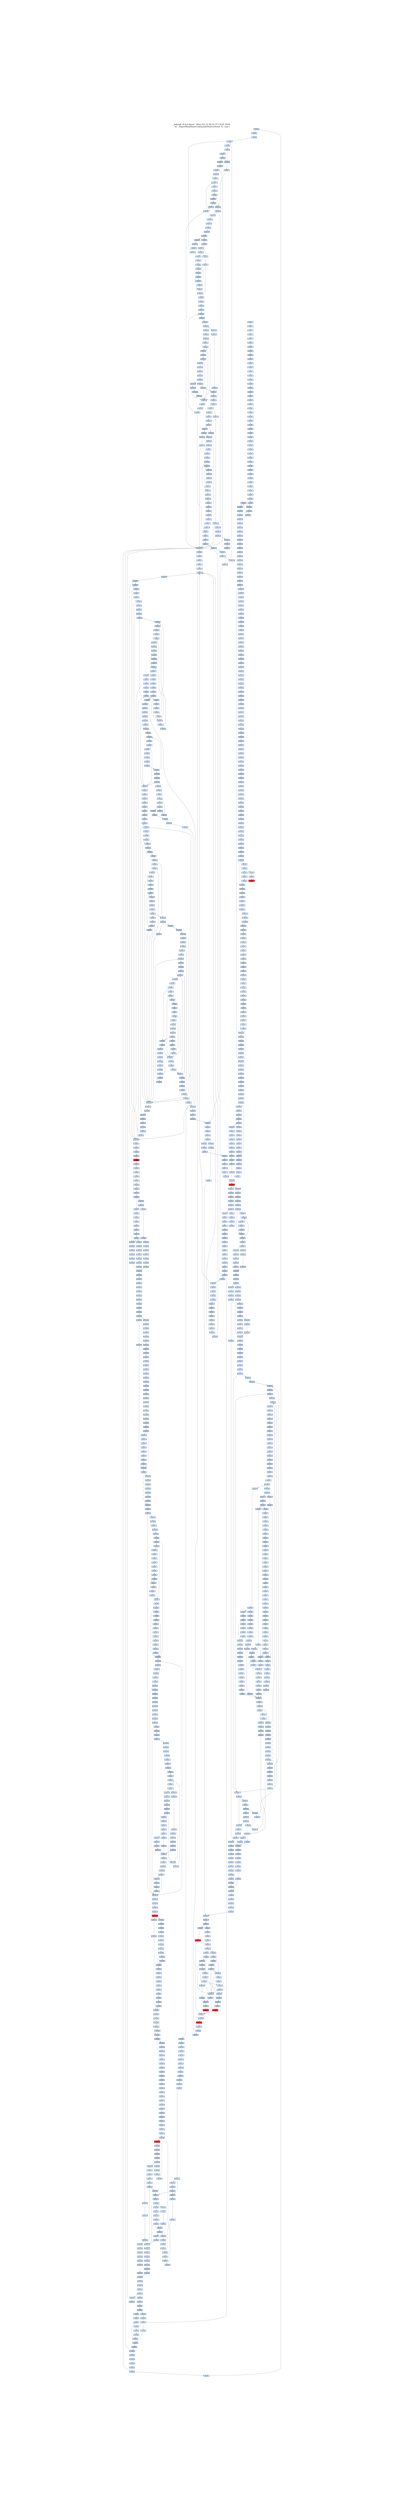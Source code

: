 digraph G {
node[shape=rectangle,style=filled,fillcolor=lightsteelblue,color=lightsteelblue]
bgcolor="transparent"
graph [label="Jakstab v0.8.4-devel   Mon Oct 21 00:31:57 CEST 2019\n-m ../Input/Real/linuxCommandsStatic/chroot -b --cpa i", labelloc=t, fontsize=35, pad=30]
"0x08080feb"[label="0x08080feb\n"];
"0x0804d7e7"[label="0x0804d7e7\n"];
"0x0804d7e3"[label="0x0804d7e3\n"];
"0x08080fe1"[label="0x08080fe1\n"];
"0x08080fe5"[label="0x08080fe5\n"];
"0x0804d7ea"[label="0x0804d7ea\n"];
"0x08080fe7"[label="0x08080fe7\n"];
"0x0804d7ec"[label="0x0804d7ec\n"];
"0x0804d7f5"[label="0x0804d7f5\n"];
"0x0804d7f8"[label="0x0804d7f8\n"];
"0x08080ffd"[label="0x08080ffd\n"];
"0x0804d7f2"[label="0x0804d7f2\n"];
"0x08080fff"[label="0x08080fff\n"];
"0x08080ff1"[label="0x08080ff1\n"];
"0x0804d7ff"[label="0x0804d7ff\n"];
"0x08080ff5"[label="0x08080ff5\n"];
"0x0804d7fa"[label="0x0804d7fa\n"];
"0x08080ff8"[label="0x08080ff8\n"];
"0x08081009"[label="0x08081009\n"];
"0x0808100b"[label="0x0808100b\n"];
"0x0808100c"[label="0x0808100c\n"];
"0x08081010"[label="0x08081010\n"];
"0x0804d804"[label="0x0804d804\n"];
"0x0804d80d"[label="0x0804d80d\n"];
"0x08081001"[label="0x08081001\n"];
"0x08081003"[label="0x08081003\n"];
"0x08081005"[label="0x08081005\n"];
"0x0804d80a"[label="0x0804d80a\n"];
"0x08081007"[label="0x08081007\n"];
"0x0808101a"[label="0x0808101a\n"];
"0x0808101c"[label="0x0808101c\n"];
"0x0808101e"[label="0x0808101e\n"];
"0x0804d813"[label="0x0804d813\n"];
"0x08081020"[label="0x08081020\n"];
"0x0804d81e"[label="0x0804d81e\n"];
"0x08081013"[label="0x08081013\n"];
"0x0804d819"[label="0x0804d819\n"];
"0x0804d81c"[label="0x0804d81c\n"];
"0x08081018"[label="0x08081018\n"];
"0x0808102c"[label="0x0808102c\n"];
"0x0804d821"[label="0x0804d821\n"];
"0x0808102e"[label="0x0808102e\n"];
"0x0804d824"[label="0x0804d824\n"];
"0x0804d82d"[label="0x0804d82d\n"];
"0x08081022"[label="0x08081022\n"];
"0x08081024"[label="0x08081024\n"];
"0x0804d830"[label="0x0804d830\n"];
"0x0804d82a"[label="0x0804d82a\n"];
"0x08081028"[label="0x08081028\n"];
"0x0804d835"[label="0x0804d835\n"];
"0x0808103b"[label="0x0808103b\n"];
"0x08081032"[label="0x08081032\n"];
"0x0804d83e"[label="0x0804d83e\n"];
"0x08081036"[label="0x08081036\n"];
"0x0804d83c"[label="0x0804d83c\n"];
"0x08049845"[label="0x08049845\n"];
"0x0808104a"[label="0x0808104a\n"];
"0x08049848"[label="0x08049848\n"];
"0x0804d841"[label="0x0804d841\n"];
"0x0808104f"[label="0x0808104f\n"];
"0x0804d850"[label="0x0804d850\n"];
"0x08081045"[label="0x08081045\n"];
"0x0804d855"[label="0x0804d855\n"];
"0x08081059"[label="0x08081059\n"];
"0x0808105b"[label="0x0808105b\n"];
"0x0808105e"[label="0x0808105e\n"];
"0x0804d85d"[label="0x0804d85d\n"];
"0x08081051"[label="0x08081051\n"];
"0x08081053"[label="0x08081053\n"];
"0x0804d860"[label="0x0804d860\n"];
"0x08081055"[label="0x08081055\n"];
"0x0804d85a"[label="0x0804d85a\n"];
"0x0804d85b"[label="0x0804d85b\n"];
"0x0804d85c"[label="0x0804d85c\n"];
"0x0804d866"[label="0x0804d866\n"];
"0x0808106c"[label="0x0808106c\n"];
"0x0808106e"[label="0x0808106e\n"];
"0x08081062"[label="0x08081062\n"];
"0x0804d86e"[label="0x0804d86e\n"];
"0x08081066"[label="0x08081066\n"];
"0x0804d86a"[label="0x0804d86a\n"];
"0x0804d86c"[label="0x0804d86c\n"];
"0x0808107d"[label="0x0808107d\n"];
"0x0808107f"[label="0x0808107f\n"];
"0x0804d87d"[label="0x0804d87d\n"];
"0x08081074"[label="0x08081074\n"];
"0x0804d879"[label="0x0804d879\n"];
"0x08081077"[label="0x08081077\n"];
"0x0808108a"[label="0x0808108a\n"];
"0x0804d888"[label="0x0804d888\n"];
"0x0808108c"[label="0x0808108c\n"];
"0x0804d883"[label="0x0804d883\n"];
"0x0808108f"[label="0x0808108f\n"];
"0x0804d88f"[label="0x0804d88f\n"];
"0x08081088"[label="0x08081088\n"];
"0x0804d896"[label="0x0804d896\n"];
"0x0808109c"[label="0x0808109c\n"];
"0x080810a0"[label="0x080810a0\n"];
"0x08081093"[label="0x08081093\n"];
"0x08081096"[label="0x08081096\n"];
"0x0804d89c"[label="0x0804d89c\n"];
"0x08081098"[label="0x08081098\n"];
"0x080810a9"[label="0x080810a9\n"];
"0x0804d8a7"[label="0x0804d8a7\n"];
"0x0804d8a3"[label="0x0804d8a3\n"];
"0x080810b0"[label="0x080810b0\n"];
"0x0804d8af"[label="0x0804d8af\n"];
"0x080810a4"[label="0x080810a4\n"];
"0x0804d8a9"[label="0x0804d8a9\n"];
"0x080810a6"[label="0x080810a6\n"];
"0x080810b9"[label="0x080810b9\n"];
"0x0804d8b7"[label="0x0804d8b7\n"];
"0x0804d8b1"[label="0x0804d8b1\n"];
"0x080810be"[label="0x080810be\n"];
"0x0804d8b4"[label="0x0804d8b4\n"];
"0x080810c0"[label="0x080810c0\n"];
"0x0804d8be"[label="0x0804d8be\n"];
"0x080810b2"[label="0x080810b2\n"];
"0x0804d8bf"[label="0x0804d8bf\n"];
"0x0804d8b9"[label="0x0804d8b9\n"];
"0x080810b5"[label="0x080810b5\n"];
"0x080810b7"[label="0x080810b7\n"];
"0x0804d8bb"[label="0x0804d8bb\n"];
"0x0804d8c7"[label="0x0804d8c7\n"];
"0x080810d0"[label="0x080810d0\n"];
"0x0804d8c4"[label="0x0804d8c4\n"];
"0x080810c2"[label="0x080810c2\n"];
"0x080810c4"[label="0x080810c4\n"];
"0x080810c6"[label="0x080810c6\n"];
"0x0804d8cb"[label="0x0804d8cb\n"];
"0x080810c8"[label="0x080810c8\n"];
"0x0804d8d6"[label="0x0804d8d6\n"];
"0x080810db"[label="0x080810db\n"];
"0x0804d8d1"[label="0x0804d8d1\n"];
"0x080810de"[label="0x080810de\n"];
"0x0804d8d4"[label="0x0804d8d4\n"];
"0x0804d8de"[label="0x0804d8de\n"];
"0x080810d2"[label="0x080810d2\n"];
"0x0804d8e0"[label="0x0804d8e0\n"];
"0x080810d4"[label="0x080810d4\n"];
"0x080810d6"[label="0x080810d6\n"];
"0x080810d8"[label="0x080810d8\n"];
"0x0804d8dc"[label="0x0804d8dc\n"];
"0x0804d8e5"[label="0x0804d8e5\n"];
"0x080810eb"[label="0x080810eb\n"];
"0x080810ed"[label="0x080810ed\n"];
"0x080810f0"[label="0x080810f0\n"];
"0x080810e1"[label="0x080810e1\n"];
"0x0804d8ee"[label="0x0804d8ee\n"];
"0x0804d8f0"[label="0x0804d8f0\n"];
"0x080810e4"[label="0x080810e4\n"];
"0x080810e6"[label="0x080810e6\n"];
"0x0804d8eb"[label="0x0804d8eb\n"];
"0x080810e8"[label="0x080810e8\n"];
"0x0804d8f6"[label="0x0804d8f6\n"];
"0x080810fc"[label="0x080810fc\n"];
"0x0804d8f4"[label="0x0804d8f4\n"];
"0x08081100"[label="0x08081100\n"];
"0x080810f3"[label="0x080810f3\n"];
"0x0804d900"[label="0x0804d900\n"];
"0x080810f6"[label="0x080810f6\n"];
"0x0804d8fa"[label="0x0804d8fa\n"];
"0x080810f8"[label="0x080810f8\n"];
"0x0804d906"[label="0x0804d906\n"];
"0x0808110a"[label="0x0808110a\n"];
"0x0804d908"[label="0x0804d908\n"];
"0x0808110e"[label="0x0808110e\n"];
"0x0804d902"[label="0x0804d902\n"];
"0x0804d90d"[label="0x0804d90d\n"];
"0x08081104"[label="0x08081104\n"];
"0x0804d916"[label="0x0804d916\n"];
"0x0808111b"[label="0x0808111b\n"];
"0x0804d918"[label="0x0804d918\n"];
"0x0804d913"[label="0x0804d913\n"];
"0x08081120"[label="0x08081120\n"];
"0x0804d91d"[label="0x0804d91d\n"];
"0x08081112"[label="0x08081112\n"];
"0x08081116"[label="0x08081116\n"];
"0x08081129"[label="0x08081129\n"];
"0x0804d926"[label="0x0804d926\n"];
"0x0808112b"[label="0x0808112b\n"];
"0x0804d928"[label="0x0804d928\n"];
"0x0808112d"[label="0x0808112d\n"];
"0x0808112f"[label="0x0808112f\n"];
"0x0804d923"[label="0x0804d923\n"];
"0x08081123"[label="0x08081123\n"];
"0x0804d930"[label="0x0804d930\n"];
"0x08081125"[label="0x08081125\n"];
"0x0804d92a"[label="0x0804d92a\n"];
"0x0804d938"[label="0x0804d938\n"];
"0x0808113d"[label="0x0808113d\n"];
"0x0808113f"[label="0x0808113f\n"];
"0x08081132"[label="0x08081132\n"];
"0x0804d940"[label="0x0804d940\n"];
"0x08081136"[label="0x08081136\n"];
"0x312d302e"[label="0x312d302e\n"];
"0x0808114a"[label="0x0808114a\n"];
"0x0808114e"[label="0x0808114e\n"];
"0x0804d943"[label="0x0804d943\n"];
"0x08081150"[label="0x08081150\n"];
"0x08081141"[label="0x08081141\n"];
"0x0804d94f"[label="0x0804d94f\n"];
"0x08081145"[label="0x08081145\n"];
"0x0804d949"[label="0x0804d949\n"];
"0x08081148"[label="0x08081148\n"];
"0x0804d955"[label="0x0804d955\n"];
"0x08081159"[label="0x08081159\n"];
"0x0808115d"[label="0x0808115d\n"];
"0x08081155"[label="0x08081155\n"];
"0x0804d95b"[label="0x0804d95b\n"];
"0x0808116a"[label="0x0808116a\n"];
"0x0804d966"[label="0x0804d966\n"];
"0x0804d968"[label="0x0804d968\n"];
"0x0804d961"[label="0x0804d961\n"];
"0x0808116e"[label="0x0808116e\n"];
"0x0804d964"[label="0x0804d964\n"];
"0x08081162"[label="0x08081162\n"];
"0x0804d96a"[label="0x0804d96a\n"];
"0x08081166"[label="0x08081166\n"];
"0x0804d96c"[label="0x0804d96c\n"];
"0x0808117a"[label="0x0808117a\n"];
"0x0804d971"[label="0x0804d971\n"];
"0x0808117d"[label="0x0808117d\n"];
"0x0804d974"[label="0x0804d974\n"];
"0x0807b180"[label="0x0807b180\n"];
"0x0804d97d"[label="0x0804d97d\n"];
"0x08081172"[label="0x08081172\n"];
"0x0804d979"[label="0x0804d979\n"];
"0x08081176"[label="0x08081176\n"];
"0x0804d986"[label="0x0804d986\n"];
"0x0807b184"[label="0x0807b184\n"];
"0x0807b183"[label="0x0807b183\n"];
"0x0808118f"[label="0x0808118f\n"];
"0x0807b182"[label="0x0807b182\n"];
"0x0804d983"[label="0x0804d983\n"];
"0x0807b181"[label="0x0807b181\n"];
"0x08081181"[label="0x08081181\n"];
"0x0807b18f"[label="0x0807b18f\n"];
"0x0804d989"[label="0x0804d989\n"];
"0x0804d98b"[label="0x0804d98b\n"];
"0x0807b189"[label="0x0807b189\n"];
"0x0807b198"[label="0x0807b198\n"];
"0x0804d995"[label="0x0804d995\n"];
"0x0804d997"[label="0x0804d997\n"];
"0x0808119c"[label="0x0808119c\n"];
"0x0804d992"[label="0x0804d992\n"];
"0x0807b192"[label="0x0807b192\n"];
"0x0807b19f"[label="0x0807b19f\n"];
"0x0807b19c"[label="0x0807b19c\n"];
"0x0804d99b"[label="0x0804d99b\n"];
"0x08081197"[label="0x08081197\n"];
"0x080811ab"[label="0x080811ab\n"];
"0x0804d9a8"[label="0x0804d9a8\n"];
"0x0804d9a1"[label="0x0804d9a1\n"];
"0x0807b1a3"[label="0x0807b1a3\n"];
"0x080811af"[label="0x080811af\n"];
"0x0807b1a1"[label="0x0807b1a1\n"];
"0x080811a1"[label="0x080811a1\n"];
"0x0807b1b0"[label="0x0807b1b0\n"];
"0x080811a3"[label="0x080811a3\n"];
"0x0804d9b0"[label="0x0804d9b0\n"];
"0x0807b1ad"[label="0x0807b1ad\n"];
"0x0807b1ab"[label="0x0807b1ab\n"];
"0x080811a7"[label="0x080811a7\n"];
"0x0804d9ac"[label="0x0804d9ac\n"];
"0x0807b1a9"[label="0x0807b1a9\n"];
"0x0807b1b7"[label="0x0807b1b7\n"];
"0x0804d9b6"[label="0x0804d9b6\n"];
"0x080811bb"[label="0x080811bb\n"];
"0x0804d9b8"[label="0x0804d9b8\n"];
"0x080811be"[label="0x080811be\n"];
"0x0807b1b2"[label="0x0807b1b2\n"];
"0x080811b1"[label="0x080811b1\n"];
"0x0807b1be"[label="0x0807b1be\n"];
"0x0804d9bf"[label="0x0804d9bf\n"];
"0x080811b4"[label="0x080811b4\n"];
"0x0807b1bc"[label="0x0807b1bc\n"];
"0x080811b6"[label="0x080811b6\n"];
"0x0807b1ba"[label="0x0807b1ba\n"];
"0x0804d9bb"[label="0x0804d9bb\n"];
"0x080811b8"[label="0x080811b8\n"];
"0x0807b1c8"[label="0x0807b1c8\n"];
"0x0804d9c5"[label="0x0804d9c5\n"];
"0x0807b1c6"[label="0x0807b1c6\n"];
"0x080811cb"[label="0x080811cb\n"];
"0x0807b1c4"[label="0x0807b1c4\n"];
"0x0804d9c1"[label="0x0804d9c1\n"];
"0x080811cf"[label="0x080811cf\n"];
"0x0807b1c1"[label="0x0807b1c1\n"];
"0x0804d9c4"[label="0x0804d9c4\n"];
"0x080811c1"[label="0x080811c1\n"];
"0x0807b1cf"[label="0x0807b1cf\n"];
"0x080509d0"[label="0x080509d0\n"];
"0x0804d9d0"[label="0x0804d9d0\n"];
"0x080811c4"[label="0x080811c4\n"];
"0x0807b1cc"[label="0x0807b1cc\n"];
"0x080811c6"[label="0x080811c6\n"];
"0x0807b1ca"[label="0x0807b1ca\n"];
"0x0804d9cb"[label="0x0804d9cb\n"];
"0x0804d9cc"[label="0x0804d9cc\n"];
"0x080811c8"[label="0x080811c8\n"];
"0x080811da"[label="0x080811da\n"];
"0x0804d9d1"[label="0x0804d9d1\n"];
"0x080509d1"[label="0x080509d1\n"];
"0x0807b1d3"[label="0x0807b1d3\n"];
"0x0804d9d3"[label="0x0804d9d3\n"];
"0x0807b1d1"[label="0x0807b1d1\n"];
"0x0807b1e0"[label="0x0807b1e0\n"];
"0x080811d2"[label="0x080811d2\n"];
"0x0807b1d9"[label="0x0807b1d9\n"];
"0x0807b1e8"[label="0x0807b1e8\n"];
"0x080811ea"[label="0x080811ea\n"];
"0x080811ec"[label="0x080811ec\n"];
"0x0807b1e5"[label="0x0807b1e5\n"];
"0x0807b1f0"[label="0x0807b1f0\n"];
"0x080811e1"[label="0x080811e1\n"];
"0x0807b1ee"[label="0x0807b1ee\n"];
"0x0807b1ed"[label="0x0807b1ed\n"];
"0x0807b1ec"[label="0x0807b1ec\n"];
"0x080811e6"[label="0x080811e6\n"];
"0x0807b1eb"[label="0x0807b1eb\n"];
"0x0807b1ea"[label="0x0807b1ea\n"];
"0x0807b1f6"[label="0x0807b1f6\n"];
"0x0807b1f5"[label="0x0807b1f5\n"];
"0x0807b1f3"[label="0x0807b1f3\n"];
"0x08081200"[label="0x08081200\n"];
"0x0807b200"[label="0x0807b200\n"];
"0x080811f2"[label="0x080811f2\n"];
"0x0807b1fe"[label="0x0807b1fe\n"];
"0x0807b1fb"[label="0x0807b1fb\n"];
"0x0807b208"[label="0x0807b208\n"];
"0x0807b207"[label="0x0807b207\n"];
"0x0807b205"[label="0x0807b205\n"];
"0x0808120d"[label="0x0808120d\n"];
"0x0807b202"[label="0x0807b202\n"];
"0x0807b210"[label="0x0807b210\n"];
"0x0807b20b"[label="0x0807b20b\n"];
"0x0807b20a"[label="0x0807b20a\n"];
"0x0807b209"[label="0x0807b209\n"];
"0x08081208"[label="0x08081208\n"];
"0x0804c217"[label="0x0804c217\n"];
"0x0807b216"[label="0x0807b216\n"];
"0x0807b214"[label="0x0807b214\n"];
"0x0807b212"[label="0x0807b212\n"];
"0x0804c214"[label="0x0804c214\n"];
"0x08081220"[label="0x08081220\n"];
"0x08081211"[label="0x08081211\n"];
"0x0807b219"[label="0x0807b219\n"];
"0x08081221"[label="0x08081221\n"];
"0x08081222"[label="0x08081222\n"];
"0x08081223"[label="0x08081223\n"];
"0x08081227"[label="0x08081227\n"];
"0x080a6240"[label="0x080a6240\n"];
"0x080a624a"[label="0x080a624a\n"];
"0x080a624f"[label="0x080a624f\n"];
"0x080a6241"[label="0x080a6241\n"];
"0x080a6246"[label="0x080a6246\n"];
"0x080a6259"[label="0x080a6259\n"];
"0x080a625f"[label="0x080a625f\n"];
"0x080a6257"[label="0x080a6257\n"];
"0x080a6255"[label="0x080a6255\n"];
"0x080a6269"[label="0x080a6269\n"];
"0x080a626e"[label="0x080a626e\n"];
"0x080a6263"[label="0x080a6263\n"];
"0x080a6264"[label="0x080a6264\n"];
"0x080a6261"[label="0x080a6261\n"];
"0x080a6268"[label="0x080a6268\n"];
"0x080812a0"[label="0x080812a0\n"];
"0x080812a9"[label="0x080812a9\n"];
"0x080812af"[label="0x080812af\n"];
"0x080812a1"[label="0x080812a1\n"];
"0x080812a2"[label="0x080812a2\n"];
"0x080812a3"[label="0x080812a3\n"];
"0x080812a4"[label="0x080812a4\n"];
"0x0804e2a9"[label="0x0804e2a9\n"];
"0x0804e2ac"[label="0x0804e2ac\n"];
"0x080812b9"[label="0x080812b9\n"];
"0x080812bd"[label="0x080812bd\n"];
"0x080812b2"[label="0x080812b2\n"];
"0x080812c9"[label="0x080812c9\n"];
"0x080812cb"[label="0x080812cb\n"];
"0x080812cd"[label="0x080812cd\n"];
"0x080812c3"[label="0x080812c3\n"];
"0x080812c7"[label="0x080812c7\n"];
"0x080812d9"[label="0x080812d9\n"];
"0x080812df"[label="0x080812df\n"];
"0x080812d3"[label="0x080812d3\n"];
"0x080812eb"[label="0x080812eb\n"];
"0x080812e5"[label="0x080812e5\n"];
"0x080812e7"[label="0x080812e7\n"];
"0x080812f9"[label="0x080812f9\n"];
"0x080812fb"[label="0x080812fb\n"];
"0x080812ff"[label="0x080812ff\n"];
"0x080812f1"[label="0x080812f1\n"];
"0x080812f5"[label="0x080812f5\n"];
"0x08081309"[label="0x08081309\n"];
"0x0808130d"[label="0x0808130d\n"];
"0x08081305"[label="0x08081305\n"];
"0x08081307"[label="0x08081307\n"];
"0x0808131d"[label="0x0808131d\n"];
"0x08081313"[label="0x08081313\n"];
"0x08081317"[label="0x08081317\n"];
"0x0808132c"[label="0x0808132c\n"];
"0x08081330"[label="0x08081330\n"];
"0x08081321"[label="0x08081321\n"];
"0x08081328"[label="0x08081328\n"];
"0x0808133b"[label="0x0808133b\n"];
"0x08081336"[label="0x08081336\n"];
"0x0808134b"[label="0x0808134b\n"];
"0x0808134f"[label="0x0808134f\n"];
"0x08081341"[label="0x08081341\n"];
"0x08081345"[label="0x08081345\n"];
"0x08081347"[label="0x08081347\n"];
"0x0808135b"[label="0x0808135b\n"];
"0x08081351"[label="0x08081351\n"];
"0x08081357"[label="0x08081357\n"];
"0x08081369"[label="0x08081369\n"];
"0x0808136b"[label="0x0808136b\n"];
"0x0808136d"[label="0x0808136d\n"];
"0x080b0370"[label="0x080b0370\n"];
"0x08081361"[label="0x08081361\n"];
"0x08081365"[label="0x08081365\n"];
"0x0808137b"[label="0x0808137b\n"];
"0x080b0379"[label="0x080b0379\n"];
"0x080b037f"[label="0x080b037f\n"];
"0x08081380"[label="0x08081380\n"];
"0x080b0374"[label="0x080b0374\n"];
"0x080b0373"[label="0x080b0373\n"];
"0x080b0372"[label="0x080b0372\n"];
"0x08081373"[label="0x08081373\n"];
"0x080b0371"[label="0x080b0371\n"];
"0x08081377"[label="0x08081377\n"];
"0x080b038c"[label="0x080b038c\n"];
"0x08081389"[label="0x08081389\n"];
"0x080b038a"[label="0x080b038a\n"];
"0x080b0390"[label="0x080b0390\n"];
"0x0808138d"[label="0x0808138d\n"];
"0x080b038e"[label="0x080b038e\n"];
"0x080b0382"[label="0x080b0382\n"];
"0x08081384"[label="0x08081384\n"];
"0x080b0386"[label="0x080b0386\n"];
"0x080b039b"[label="0x080b039b\n"];
"0x080b0399"[label="0x080b0399\n"];
"0x0808139d"[label="0x0808139d\n"];
"0x080b039f"[label="0x080b039f\n"];
"0x080b039d"[label="0x080b039d\n"];
"0x080b0393"[label="0x080b0393\n"];
"0x08081393"[label="0x08081393\n"];
"0x0804d3a0"[label="0x0804d3a0\n"];
"0x080b0397"[label="0x080b0397\n"];
"0x08081398"[label="0x08081398\n"];
"0x080813a9"[label="0x080813a9\n"];
"0x0804d3a7"[label="0x0804d3a7\n"];
"0x080b03a9"[label="0x080b03a9\n"];
"0x0804d3a1"[label="0x0804d3a1\n"];
"0x080813ad"[label="0x080813ad\n"];
"0x0804d3a2"[label="0x0804d3a2\n"];
"0x0804d3a3"[label="0x0804d3a3\n"];
"0x080b03ae"[label="0x080b03ae\n"];
"0x0804d3a4"[label="0x0804d3a4\n"];
"0x080813a2"[label="0x080813a2\n"];
"0x0804d3af"[label="0x0804d3af\n"];
"0x080b03a1"[label="0x080b03a1\n"];
"0x080b03a7"[label="0x080b03a7\n"];
"0x080813a7"[label="0x080813a7\n"];
"0x0804d3ab"[label="0x0804d3ab\n"];
"0x0804d3b7"[label="0x0804d3b7\n"];
"0x080b03ba"[label="0x080b03ba\n"];
"0x080813bc"[label="0x080813bc\n"];
"0x080b03c0"[label="0x080b03c0\n"];
"0x0804d3b3"[label="0x0804d3b3\n"];
"0x080b03bd"[label="0x080b03bd\n"];
"0x080b03b4"[label="0x080b03b4\n"];
"0x0804d3bd"[label="0x0804d3bd\n"];
"0x080813b2"[label="0x080813b2\n"];
"0x080b03b1"[label="0x080b03b1\n"];
"0x0804d3b9"[label="0x0804d3b9\n"];
"0x080b03b6"[label="0x080b03b6\n"];
"0x080813b7"[label="0x080813b7\n"];
"0x0804d3bb"[label="0x0804d3bb\n"];
"0x0804d3c5"[label="0x0804d3c5\n"];
"0x080b03cc"[label="0x080b03cc\n"];
"0x0804d3c7"[label="0x0804d3c7\n"];
"0x080b03ca"[label="0x080b03ca\n"];
"0x080813cb"[label="0x080813cb\n"];
"0x0804d3c3"[label="0x0804d3c3\n"];
"0x080b03ce"[label="0x080b03ce\n"];
"0x080813d0"[label="0x080813d0\n"];
"0x080813c1"[label="0x080813c1\n"];
"0x0804d3ce"[label="0x0804d3ce\n"];
"0x080b03c2"[label="0x080b03c2\n"];
"0x0804d3d0"[label="0x0804d3d0\n"];
"0x0804d3c9"[label="0x0804d3c9\n"];
"0x080b03c8"[label="0x080b03c8\n"];
"0x080813c5"[label="0x080813c5\n"];
"0x080b03c6"[label="0x080b03c6\n"];
"0x080813d9"[label="0x080813d9\n"];
"0x080b03dc"[label="0x080b03dc\n"];
"0x080b03db"[label="0x080b03db\n"];
"0x0804d3d6"[label="0x0804d3d6\n"];
"0x080813db"[label="0x080813db\n"];
"0x080b03d9"[label="0x080b03d9\n"];
"0x0804d3d8"[label="0x0804d3d8\n"];
"0x080b03e0"[label="0x080b03e0\n"];
"0x080b03df"[label="0x080b03df\n"];
"0x0804d3d2"[label="0x0804d3d2\n"];
"0x080813df"[label="0x080813df\n"];
"0x080b03de"[label="0x080b03de\n"];
"0x080b03dd"[label="0x080b03dd\n"];
"0x0804d3d4"[label="0x0804d3d4\n"];
"0x080b03d4"[label="0x080b03d4\n"];
"0x0804d3de"[label="0x0804d3de\n"];
"0x080b03d2"[label="0x080b03d2\n"];
"0x0804d3e0"[label="0x0804d3e0\n"];
"0x080813d5"[label="0x080813d5\n"];
"0x0804d3da"[label="0x0804d3da\n"];
"0x080b03d7"[label="0x080b03d7\n"];
"0x0804d3dc"[label="0x0804d3dc\n"];
"0x080813e9"[label="0x080813e9\n"];
"0x0804d3e7"[label="0x0804d3e7\n"];
"0x080b03ea"[label="0x080b03ea\n"];
"0x0804d3e8"[label="0x0804d3e8\n"];
"0x080b03ef"[label="0x080b03ef\n"];
"0x0804d3e2"[label="0x0804d3e2\n"];
"0x080813f0"[label="0x080813f0\n"];
"0x0804d3e4"[label="0x0804d3e4\n"];
"0x080813e1"[label="0x080813e1\n"];
"0x080b03e2"[label="0x080b03e2\n"];
"0x0804d3f0"[label="0x0804d3f0\n"];
"0x080813e5"[label="0x080813e5\n"];
"0x0804d3e9"[label="0x0804d3e9\n"];
"0x0804d3ea"[label="0x0804d3ea\n"];
"0x080813e7"[label="0x080813e7\n"];
"0x0804d3eb"[label="0x0804d3eb\n"];
"0x080b03fc"[label="0x080b03fc\n"];
"0x080b03fa"[label="0x080b03fa\n"];
"0x0804d3f7"[label="0x0804d3f7\n"];
"0x080b0400"[label="0x080b0400\n"];
"0x0804d3f2"[label="0x0804d3f2\n"];
"0x080813ff"[label="0x080813ff\n"];
"0x0804d3f4"[label="0x0804d3f4\n"];
"0x080813f3"[label="0x080813f3\n"];
"0x0804d400"[label="0x0804d400\n"];
"0x080b03f8"[label="0x080b03f8\n"];
"0x0804d3fa"[label="0x0804d3fa\n"];
"0x080813f6"[label="0x080813f6\n"];
"0x080b03f5"[label="0x080b03f5\n"];
"0x080813f8"[label="0x080813f8\n"];
"0x080b040c"[label="0x080b040c\n"];
"0x0804d407"[label="0x0804d407\n"];
"0x080b040a"[label="0x080b040a\n"];
"0x080b0410"[label="0x080b0410\n"];
"0x0804d402"[label="0x0804d402\n"];
"0x08080c10"[label="0x08080c10\n"];
"0x080b0404"[label="0x080b0404\n"];
"0x08081401"[label="0x08081401\n",fillcolor="red"];
"0x0804dc0f"[label="0x0804dc0f\n"];
"0x0804d40f"[label="0x0804d40f\n"];
"0x0804d409"[label="0x0804d409\n"];
"0x080b0407"[label="0x080b0407\n"];
"0x0804d40b"[label="0x0804d40b\n"];
"0x0804dc15"[label="0x0804dc15\n"];
"0x0804d415"[label="0x0804d415\n"];
"0x08080c1b"[label="0x08080c1b\n"];
"0x080b0419"[label="0x080b0419\n"];
"0x0804dc18"[label="0x0804dc18\n"];
"0x08080c1c"[label="0x08080c1c\n"];
"0x080b0420"[label="0x080b0420\n"];
"0x0804d411"[label="0x0804d411\n"];
"0x08080c1e"[label="0x08080c1e\n"];
"0x0804d413"[label="0x0804d413\n"];
"0x0804d41d"[label="0x0804d41d\n"];
"0x0804dc1e"[label="0x0804dc1e\n"];
"0x08080c13"[label="0x08080c13\n"];
"0x0804d419"[label="0x0804d419\n"];
"0x08080c16"[label="0x08080c16\n"];
"0x080b0416"[label="0x080b0416\n"];
"0x0804d41b"[label="0x0804d41b\n"];
"0x08080c18"[label="0x08080c18\n"];
"0x080b042c"[label="0x080b042c\n"];
"0x0804d425"[label="0x0804d425\n"];
"0x08080c2a"[label="0x08080c2a\n"];
"0x0808142b"[label="0x0808142b\n"];
"0x0804d427"[label="0x0804d427\n"];
"0x080b0429"[label="0x080b0429\n"];
"0x08080c2d"[label="0x08080c2d\n"];
"0x0804d421"[label="0x0804d421\n"];
"0x0804dc21"[label="0x0804dc21\n"];
"0x0808142e"[label="0x0808142e\n"];
"0x0804dc23"[label="0x0804dc23\n"];
"0x08080c2f"[label="0x08080c2f\n"];
"0x0804d423"[label="0x0804d423\n"];
"0x08081430"[label="0x08081430\n"];
"0x080b042d"[label="0x080b042d\n"];
"0x08080c21"[label="0x08080c21\n"];
"0x080b0423"[label="0x080b0423\n"];
"0x0804dc2f"[label="0x0804dc2f\n"];
"0x08080c23"[label="0x08080c23\n"];
"0x0804d42f"[label="0x0804d42f\n"];
"0x0804dc29"[label="0x0804dc29\n"];
"0x08080c25"[label="0x08080c25\n"];
"0x0804d429"[label="0x0804d429\n"];
"0x080b0427"[label="0x080b0427\n"];
"0x0804d42b"[label="0x0804d42b\n"];
"0x08080c28"[label="0x08080c28\n"];
"0x0804dc35"[label="0x0804dc35\n"];
"0x0804d435"[label="0x0804d435\n"];
"0x08080c3b"[label="0x08080c3b\n"];
"0x0804d437"[label="0x0804d437\n"];
"0x080b0439"[label="0x080b0439\n"];
"0x08080c3d"[label="0x08080c3d\n"];
"0x0808143d"[label="0x0808143d\n"];
"0x0804d431"[label="0x0804d431\n"];
"0x0804d433"[label="0x0804d433\n"];
"0x08080c3f"[label="0x08080c3f\n"];
"0x080b043d"[label="0x080b043d\n"];
"0x08080c31"[label="0x08080c31\n"];
"0x0804dc3d"[label="0x0804dc3d\n"];
"0x080b0433"[label="0x080b0433\n"];
"0x08080c32"[label="0x08080c32\n"];
"0x08081432"[label="0x08081432\n"];
"0x0804d43f"[label="0x0804d43f\n"];
"0x080b0431"[label="0x080b0431\n"];
"0x08081434"[label="0x08081434\n"];
"0x0804d439"[label="0x0804d439\n"];
"0x0804dc39"[label="0x0804dc39\n"];
"0x080b0437"[label="0x080b0437\n"];
"0x0804d43b"[label="0x0804d43b\n"];
"0x08080c38"[label="0x08080c38\n"];
"0x08081438"[label="0x08081438\n"];
"0x08080c49"[label="0x08080c49\n"];
"0x080b044b"[label="0x080b044b\n"];
"0x0808144b"[label="0x0808144b\n"];
"0x08080c4b"[label="0x08080c4b\n"];
"0x0804d447"[label="0x0804d447\n"];
"0x0804dc48"[label="0x0804dc48\n"];
"0x0804d441"[label="0x0804d441\n"];
"0x0804dc41"[label="0x0804dc41\n"];
"0x08080c4e"[label="0x08080c4e\n"];
"0x080b044f"[label="0x080b044f\n"];
"0x0804d443"[label="0x0804d443\n"];
"0x08080c50"[label="0x08080c50\n"];
"0x08081450"[label="0x08081450\n"];
"0x080b044d"[label="0x080b044d\n"];
"0x0804dc44"[label="0x0804dc44\n"];
"0x0804d44d"[label="0x0804d44d\n"];
"0x08081441"[label="0x08081441\n"];
"0x08080c42"[label="0x08080c42\n"];
"0x080b0443"[label="0x080b0443\n"];
"0x080b0442"[label="0x080b0442\n"];
"0x08081443"[label="0x08081443\n"];
"0x0804d44f"[label="0x0804d44f\n"];
"0x08080c44"[label="0x08080c44\n"];
"0x080b0441"[label="0x080b0441\n"];
"0x0804d449"[label="0x0804d449\n"];
"0x08081445"[label="0x08081445\n"];
"0x0804dc49"[label="0x0804dc49\n"];
"0x080b0448"[label="0x080b0448\n"];
"0x0804d44b"[label="0x0804d44b\n"];
"0x08080c47"[label="0x08080c47\n"];
"0x0804d455"[label="0x0804d455\n"];
"0x08080c5a"[label="0x08080c5a\n"];
"0x0804d457"[label="0x0804d457\n"];
"0x08080c5b"[label="0x08080c5b\n",fillcolor="red"];
"0x080b045a"[label="0x080b045a\n"];
"0x0808145c"[label="0x0808145c\n"];
"0x0804d451"[label="0x0804d451\n"];
"0x080b045f"[label="0x080b045f\n"];
"0x0804d453"[label="0x0804d453\n"];
"0x08080c60"[label="0x08080c60\n"];
"0x0804d45e"[label="0x0804d45e\n"];
"0x08080c53"[label="0x08080c53\n"];
"0x080b0451"[label="0x080b0451\n"];
"0x08080c56"[label="0x08080c56\n"];
"0x0804d45a"[label="0x0804d45a\n"];
"0x080b0455"[label="0x080b0455\n"];
"0x0804d45c"[label="0x0804d45c\n"];
"0x0804d465"[label="0x0804d465\n"];
"0x08080c6a"[label="0x08080c6a\n"];
"0x0804d461"[label="0x0804d461\n"];
"0x08080c6d"[label="0x08080c6d\n"];
"0x080b0470"[label="0x080b0470\n"];
"0x0808146d"[label="0x0808146d\n"];
"0x0804d462"[label="0x0804d462\n"];
"0x08080c6f"[label="0x08080c6f\n"];
"0x0804d463"[label="0x0804d463\n"];
"0x08080c70"[label="0x08080c70\n"];
"0x0804d464"[label="0x0804d464\n"];
"0x08081461"[label="0x08081461\n"];
"0x08080c63"[label="0x08080c63\n",fillcolor="red"];
"0x0804d470"[label="0x0804d470\n"];
"0x080b0461"[label="0x080b0461\n"];
"0x080b0467"[label="0x080b0467\n"];
"0x08080c68"[label="0x08080c68\n"];
"0x080b047b"[label="0x080b047b\n"];
"0x0804d476"[label="0x0804d476\n"];
"0x080b0480"[label="0x080b0480\n"];
"0x0804d472"[label="0x0804d472\n"];
"0x0808147e"[label="0x0808147e\n"];
"0x0804d474"[label="0x0804d474\n"];
"0x080b047d"[label="0x080b047d\n"];
"0x08080c80"[label="0x08080c80\n"];
"0x080b0474"[label="0x080b0474\n"];
"0x0804d47d"[label="0x0804d47d\n"];
"0x08081472"[label="0x08081472\n"];
"0x080b0472"[label="0x080b0472\n"];
"0x0804d480"[label="0x0804d480\n"];
"0x0804d479"[label="0x0804d479\n"];
"0x080b0478"[label="0x080b0478\n"];
"0x0804d47a"[label="0x0804d47a\n"];
"0x0804d47b"[label="0x0804d47b\n"];
"0x0804d47c"[label="0x0804d47c\n"];
"0x080b048c"[label="0x080b048c\n"];
"0x0804d486"[label="0x0804d486\n"];
"0x08080c8a"[label="0x08080c8a\n"];
"0x080b048a"[label="0x080b048a\n"];
"0x08080c8c"[label="0x08080c8c\n"];
"0x0804d488"[label="0x0804d488\n"];
"0x080b0490"[label="0x080b0490\n"];
"0x0804d482"[label="0x0804d482\n"];
"0x0808148f"[label="0x0808148f\n"];
"0x080b048e"[label="0x080b048e\n"];
"0x08080c90"[label="0x08080c90\n"];
"0x0804d484"[label="0x0804d484\n"];
"0x0804d48d"[label="0x0804d48d\n"];
"0x08080c81"[label="0x08080c81\n"];
"0x0804d48e"[label="0x0804d48e\n"];
"0x080b0483"[label="0x080b0483\n"];
"0x0804d48f"[label="0x0804d48f\n"];
"0x08081483"[label="0x08081483\n"];
"0x08080c83"[label="0x08080c83\n"];
"0x0804d490"[label="0x0804d490\n"];
"0x0804d48a"[label="0x0804d48a\n"];
"0x080b0487"[label="0x080b0487\n"];
"0x08080c86"[label="0x08080c86\n"];
"0x080b0485"[label="0x080b0485\n"];
"0x080b049b"[label="0x080b049b\n"];
"0x08080c9a"[label="0x08080c9a\n"];
"0x08080c9b"[label="0x08080c9b\n",fillcolor="red"];
"0x0804d498"[label="0x0804d498\n"];
"0x0804d491"[label="0x0804d491\n"];
"0x080b049f"[label="0x080b049f\n"];
"0x08080ca0"[label="0x08080ca0\n"];
"0x080b0494"[label="0x080b0494\n"];
"0x08080c92"[label="0x08080c92\n"];
"0x0804d49e"[label="0x0804d49e\n"];
"0x08081494"[label="0x08081494\n"];
"0x0804d4a0"[label="0x0804d4a0\n"];
"0x080b0498"[label="0x080b0498\n"];
"0x0804d49a"[label="0x0804d49a\n"];
"0x08080c97"[label="0x08080c97\n"];
"0x0804d49c"[label="0x0804d49c\n"];
"0x080814a9"[label="0x080814a9\n"];
"0x080b04ac"[label="0x080b04ac\n"];
"0x0804d4a7"[label="0x0804d4a7\n"];
"0x08080cab"[label="0x08080cab\n"];
"0x0804d4a2"[label="0x0804d4a2\n"];
"0x080b04ae"[label="0x080b04ae\n"];
"0x08080caf"[label="0x08080caf\n"];
"0x08080ca3"[label="0x08080ca3\n"];
"0x080814a4"[label="0x080814a4\n"];
"0x0804d4b0"[label="0x0804d4b0\n"];
"0x080b04a1"[label="0x080b04a1\n"];
"0x08080ca5"[label="0x08080ca5\n"];
"0x080b04a7"[label="0x080b04a7\n"];
"0x08080ca6"[label="0x08080ca6\n"];
"0x080814b9"[label="0x080814b9\n"];
"0x08080cba"[label="0x08080cba\n"];
"0x080b04b9"[label="0x080b04b9\n"];
"0x08080cbc"[label="0x08080cbc\n"];
"0x080b04c0"[label="0x080b04c0\n"];
"0x0804d4b2"[label="0x0804d4b2\n"];
"0x080814be"[label="0x080814be\n"];
"0x0804d4b4"[label="0x0804d4b4\n"];
"0x080b04b4"[label="0x080b04b4\n"];
"0x08080cb3"[label="0x08080cb3\n"];
"0x080b04b1"[label="0x080b04b1\n"];
"0x08080cb6"[label="0x08080cb6\n"];
"0x080b04b6"[label="0x080b04b6\n"];
"0x080b04cb"[label="0x080b04cb\n"];
"0x080814cc"[label="0x080814cc\n"];
"0x080b04d0"[label="0x080b04d0\n"];
"0x08080cc1"[label="0x08080cc1\n"];
"0x080b04c3"[label="0x080b04c3\n"];
"0x08080cc4"[label="0x08080cc4\n"];
"0x08080cc5"[label="0x08080cc5\n",fillcolor="red"];
"0x080b04c8"[label="0x080b04c8\n"];
"0x080b04c6"[label="0x080b04c6\n"];
"0x080b04e0"[label="0x080b04e0\n"];
"0x080814dd"[label="0x080814dd\n"];
"0x0804dcd4"[label="0x0804dcd4\n"];
"0x0804dcdd"[label="0x0804dcdd\n"];
"0x080814d1"[label="0x080814d1\n"];
"0x080b04d3"[label="0x080b04d3\n"];
"0x080b04d8"[label="0x080b04d8\n"];
"0x0804dcda"[label="0x0804dcda\n"];
"0x0804dcdc"[label="0x0804dcdc\n"];
"0x0804dce8"[label="0x0804dce8\n"];
"0x080814ee"[label="0x080814ee\n"];
"0x080b04ee"[label="0x080b04ee\n"];
"0x0804dce3"[label="0x0804dce3\n"];
"0x08080cf0"[label="0x08080cf0\n"];
"0x080b04e4"[label="0x080b04e4\n"];
"0x080814e2"[label="0x080814e2\n"];
"0x0804dcef"[label="0x0804dcef\n"];
"0x0804dcf0"[label="0x0804dcf0\n"];
"0x0804dce9"[label="0x0804dce9\n"];
"0x080b04e6"[label="0x080b04e6\n"];
"0x080b04fb"[label="0x080b04fb\n"];
"0x080b04f9"[label="0x080b04f9\n"];
"0x08080cfd"[label="0x08080cfd\n"];
"0x080a5d00"[label="0x080a5d00\n"];
"0x08080cfe"[label="0x08080cfe\n"];
"0x080814ff"[label="0x080814ff\n"];
"0x08080cff"[label="0x08080cff\n"];
"0x080b04fe"[label="0x080b04fe\n"];
"0x08080cf1"[label="0x08080cf1\n"];
"0x080b04f3"[label="0x080b04f3\n"];
"0x08080cf2"[label="0x08080cf2\n"];
"0x080814f3"[label="0x080814f3\n"];
"0x08080cf7"[label="0x08080cf7\n"];
"0x080b050b"[label="0x080b050b\n"];
"0x080b050a"[label="0x080b050a\n"];
"0x080b0509"[label="0x080b0509\n"];
"0x08080d0c"[label="0x08080d0c\n"];
"0x080b0510"[label="0x080b0510\n"];
"0x08080d0e"[label="0x08080d0e\n"];
"0x08081510"[label="0x08081510\n"];
"0x080b0503"[label="0x080b0503\n"];
"0x08080d02"[label="0x08080d02\n"];
"0x08081504"[label="0x08081504\n"];
"0x080b0501"[label="0x080b0501\n"];
"0x080b0508"[label="0x080b0508\n"];
"0x080a5d05"[label="0x080a5d05\n"];
"0x080b0506"[label="0x080b0506\n"];
"0x080b0505"[label="0x080b0505\n"];
"0x08080d08"[label="0x08080d08\n"];
"0x080b051c"[label="0x080b051c\n"];
"0x08080d1b"[label="0x08080d1b\n"];
"0x080b051a"[label="0x080b051a\n"];
"0x080b0520"[label="0x080b0520\n"];
"0x080b0514"[label="0x080b0514\n"];
"0x08080d12"[label="0x08080d12\n"];
"0x08080d14"[label="0x08080d14\n"];
"0x08081515"[label="0x08081515\n"];
"0x08080d16"[label="0x08080d16\n"];
"0x080b0517"[label="0x080b0517\n"];
"0x08080d2a"[label="0x08080d2a\n"];
"0x080b052b"[label="0x080b052b\n"];
"0x0808152a"[label="0x0808152a\n"];
"0x0808152c"[label="0x0808152c\n"];
"0x080b0530"[label="0x080b0530\n"];
"0x0808152e"[label="0x0808152e\n"];
"0x08080d30"[label="0x08080d30\n"];
"0x08081521"[label="0x08081521\n"];
"0x08080d21"[label="0x08080d21\n"];
"0x08080d23"[label="0x08080d23\n"];
"0x08081524"[label="0x08081524\n"];
"0x080b0528"[label="0x080b0528\n"];
"0x08080d25"[label="0x08080d25\n"];
"0x08081526"[label="0x08081526\n"];
"0x08080d3c"[label="0x08080d3c\n"];
"0x0808153d"[label="0x0808153d\n"];
"0x08081540"[label="0x08081540\n"];
"0x08080d40"[label="0x08080d40\n"];
"0x080b053d"[label="0x080b053d\n"];
"0x08081531"[label="0x08081531\n"];
"0x08081533"[label="0x08081533\n"];
"0x08080d34"[label="0x08080d34\n"];
"0x080b0538"[label="0x080b0538\n"];
"0x08080d36"[label="0x08080d36\n"];
"0x08081537"[label="0x08081537\n"];
"0x08080d4a"[label="0x08080d4a\n"];
"0x08080d4e"[label="0x08080d4e\n"];
"0x08081541"[label="0x08081541\n"];
"0x08081542"[label="0x08081542\n"];
"0x08080d42"[label="0x08080d42\n"];
"0x08081543"[label="0x08081543\n"];
"0x08081544"[label="0x08081544\n"];
"0x08080d44"[label="0x08080d44\n"];
"0x08080d5e"[label="0x08080d5e\n"];
"0x08080d60"[label="0x08080d60\n"];
"0x08080d52"[label="0x08080d52\n"];
"0x08080d55"[label="0x08080d55\n"];
"0x08080d58"[label="0x08080d58\n"];
"0x08080d70"[label="0x08080d70\n"];
"0x08080d66"[label="0x08080d66\n"];
"0x08080d68"[label="0x08080d68\n"];
"0x08080d7d"[label="0x08080d7d\n"];
"0x08080d7f"[label="0x08080d7f\n"];
"0x08080d73"[label="0x08080d73\n"];
"0x08080d75"[label="0x08080d75\n"];
"0x08080d78"[label="0x08080d78\n"];
"0x08080d8b"[label="0x08080d8b\n"];
"0x08080d8e"[label="0x08080d8e\n"];
"0x08080d90"[label="0x08080d90\n"];
"0x08080d81"[label="0x08080d81\n"];
"0x08080d83"[label="0x08080d83\n"];
"0x08080d85"[label="0x08080d85\n"];
"0x08080d9a"[label="0x08080d9a\n"];
"0x08080d9e"[label="0x08080d9e\n"];
"0x0804dd9f"[label="0x0804dd9f\n"];
"0x08080d94"[label="0x08080d94\n"];
"0x0804dd9b"[label="0x0804dd9b\n"];
"0x08080d98"[label="0x08080d98\n"];
"0x08080da9"[label="0x08080da9\n"];
"0x0804dda7"[label="0x0804dda7\n"];
"0x08080dad"[label="0x08080dad\n"];
"0x0804dda3"[label="0x0804dda3\n"];
"0x08080db0"[label="0x08080db0\n"];
"0x0804ddae"[label="0x0804ddae\n"];
"0x0804ddaf"[label="0x0804ddaf\n"];
"0x08080da4"[label="0x08080da4\n"];
"0x0804ddaa"[label="0x0804ddaa\n"];
"0x08080da7"[label="0x08080da7\n"];
"0x080545b6"[label="0x080545b6\n"];
"0x08080dbb"[label="0x08080dbb\n"];
"0x0804ddb7"[label="0x0804ddb7\n"];
"0x08080dbc"[label="0x08080dbc\n"];
"0x0804ddb4"[label="0x0804ddb4\n"];
"0x080545b3"[label="0x080545b3\n"];
"0x08080dc0"[label="0x08080dc0\n"];
"0x0804ddbf"[label="0x0804ddbf\n"];
"0x08080db6"[label="0x08080db6\n"];
"0x0804ddba"[label="0x0804ddba\n"];
"0x08080dc9"[label="0x08080dc9\n"];
"0x0804ddc5"[label="0x0804ddc5\n"];
"0x08080dcb"[label="0x08080dcb\n"];
"0x0804ddc1"[label="0x0804ddc1\n"];
"0x08080dce"[label="0x08080dce\n"];
"0x0804ddce"[label="0x0804ddce\n"];
"0x08080dc3"[label="0x08080dc3\n"];
"0x08080dc5"[label="0x08080dc5\n"];
"0x08080dc7"[label="0x08080dc7\n"];
"0x0804ddcb"[label="0x0804ddcb\n"];
"0x0804ddd6"[label="0x0804ddd6\n"];
"0x08080ddb"[label="0x08080ddb\n"];
"0x0804ddd1"[label="0x0804ddd1\n"];
"0x0804ddd3"[label="0x0804ddd3\n"];
"0x0804dddd"[label="0x0804dddd\n"];
"0x08080dd1"[label="0x08080dd1\n"];
"0x0804d5e0"[label="0x0804d5e0\n"];
"0x08080dd4"[label="0x08080dd4\n"];
"0x0804ddd9"[label="0x0804ddd9\n"];
"0x08080dd6"[label="0x08080dd6\n"];
"0x08080dd8"[label="0x08080dd8\n"];
"0x0804dde6"[label="0x0804dde6\n"];
"0x08080deb"[label="0x08080deb\n"];
"0x0804dde8"[label="0x0804dde8\n"];
"0x0804d5e1"[label="0x0804d5e1\n"];
"0x08080ded"[label="0x08080ded\n"];
"0x0804d5e2"[label="0x0804d5e2\n"];
"0x0804d5e3"[label="0x0804d5e3\n"];
"0x0804dde3"[label="0x0804dde3\n"];
"0x0804d5e4"[label="0x0804d5e4\n"];
"0x08080de1"[label="0x08080de1\n"];
"0x0804dded"[label="0x0804dded\n"];
"0x0804d5ef"[label="0x0804d5ef\n"];
"0x08080de5"[label="0x08080de5\n"];
"0x0804d5e9"[label="0x0804d5e9\n"];
"0x08080de7"[label="0x08080de7\n"];
"0x0804d5f5"[label="0x0804d5f5\n"];
"0x0804ddf7"[label="0x0804ddf7\n"];
"0x0804d5f7"[label="0x0804d5f7\n"];
"0x08080dfb"[label="0x08080dfb\n"];
"0x08080dfc"[label="0x08080dfc\n"];
"0x0804ddf3"[label="0x0804ddf3\n"];
"0x08080e00"[label="0x08080e00\n"];
"0x08080df1"[label="0x08080df1\n"];
"0x0804ddfd"[label="0x0804ddfd\n"];
"0x0804d600"[label="0x0804d600\n"];
"0x08080df5"[label="0x08080df5\n"];
"0x0804d5fa"[label="0x0804d5fa\n"];
"0x0804ddfa"[label="0x0804ddfa\n"];
"0x08080e0a"[label="0x08080e0a\n"];
"0x0804d606"[label="0x0804d606\n"];
"0x08080e0c"[label="0x08080e0c\n"];
"0x0804d608"[label="0x0804d608\n"];
"0x0804de02"[label="0x0804de02\n"];
"0x08080e10"[label="0x08080e10\n"];
"0x0804d60f"[label="0x0804d60f\n"];
"0x08080e03"[label="0x08080e03\n"];
"0x08080e05"[label="0x08080e05\n"];
"0x0804d60a"[label="0x0804d60a\n"];
"0x08080e08"[label="0x08080e08\n"];
"0x08080e19"[label="0x08080e19\n"];
"0x0804d616"[label="0x0804d616\n"];
"0x08080e1b"[label="0x08080e1b\n"];
"0x08080e1d"[label="0x08080e1d\n"];
"0x0804d611"[label="0x0804d611\n"];
"0x08080e1f"[label="0x08080e1f\n"];
"0x0804d614"[label="0x0804d614\n"];
"0x0804d61f"[label="0x0804d61f\n"];
"0x08080e14"[label="0x08080e14\n"];
"0x0804d619"[label="0x0804d619\n"];
"0x08080e17"[label="0x08080e17\n"];
"0x0804d61c"[label="0x0804d61c\n"];
"0x0804d625"[label="0x0804d625\n"];
"0x0804d628"[label="0x0804d628\n"];
"0x0804d622"[label="0x0804d622\n"];
"0x08080e30"[label="0x08080e30\n"];
"0x08080e21"[label="0x08080e21\n"];
"0x08080e23"[label="0x08080e23\n"];
"0x0804d62f"[label="0x0804d62f\n"];
"0x08080e25"[label="0x08080e25\n"];
"0x0804d62a"[label="0x0804d62a\n"];
"0x08080e27"[label="0x08080e27\n"];
"0x0804d62c"[label="0x0804d62c\n"];
"0x0804d636"[label="0x0804d636\n"];
"0x08080e3b"[label="0x08080e3b\n"];
"0x08080e3e"[label="0x08080e3e\n"];
"0x0804d632"[label="0x0804d632\n"];
"0x0804d634"[label="0x0804d634\n"];
"0x08080e32"[label="0x08080e32\n"];
"0x0804d63f"[label="0x0804d63f\n"];
"0x08080e34"[label="0x08080e34\n"];
"0x0804d639"[label="0x0804d639\n"];
"0x08080e36"[label="0x08080e36\n"];
"0x08080e38"[label="0x08080e38\n"];
"0x08080e4a"[label="0x08080e4a\n"];
"0x0804d648"[label="0x0804d648\n"];
"0x08080e4c"[label="0x08080e4c\n"];
"0x0804d641"[label="0x0804d641\n"];
"0x08080e50"[label="0x08080e50\n"];
"0x08080e41"[label="0x08080e41\n"];
"0x0804d64d"[label="0x0804d64d\n"];
"0x0804d64f"[label="0x0804d64f\n"];
"0x08080e44"[label="0x08080e44\n"];
"0x0804d64a"[label="0x0804d64a\n"];
"0x08080e46"[label="0x08080e46\n"];
"0x08080e48"[label="0x08080e48\n"];
"0x08080e59"[label="0x08080e59\n"];
"0x08080e5b"[label="0x08080e5b\n"];
"0x0804d658"[label="0x0804d658\n"];
"0x0804d652"[label="0x0804d652\n"];
"0x08080e5f"[label="0x08080e5f\n"];
"0x08083660"[label="0x08083660\n"];
"0x0804d65e"[label="0x0804d65e\n"];
"0x08080e53"[label="0x08080e53\n"];
"0x08080e56"[label="0x08080e56\n"];
"0x0804d65c"[label="0x0804d65c\n"];
"0x08080e69"[label="0x08080e69\n"];
"0x0804d665"[label="0x0804d665\n"];
"0x0804d667"[label="0x0804d667\n"];
"0x0804d663"[label="0x0804d663\n"];
"0x08080e6f"[label="0x08080e6f\n"];
"0x0804d66d"[label="0x0804d66d\n"];
"0x08080e63"[label="0x08080e63\n"];
"0x0804d670"[label="0x0804d670\n"];
"0x0804d66a"[label="0x0804d66a\n"];
"0x08080e67"[label="0x08080e67\n"];
"0x0804d676"[label="0x0804d676\n"];
"0x0804d673"[label="0x0804d673\n"];
"0x08080e80"[label="0x08080e80\n"];
"0x08080e72"[label="0x08080e72\n"];
"0x08080e73"[label="0x08080e73\n"];
"0x08080e74"[label="0x08080e74\n"];
"0x08080e75"[label="0x08080e75\n"];
"0x08080e76"[label="0x08080e76\n",fillcolor="red"];
"0x0804d67c"[label="0x0804d67c\n"];
"0x0804d687"[label="0x0804d687\n"];
"0x08080e8b"[label="0x08080e8b\n"];
"0x08080e8d"[label="0x08080e8d\n"];
"0x0804d682"[label="0x0804d682\n"];
"0x08080e8f"[label="0x08080e8f\n"];
"0x0804d684"[label="0x0804d684\n"];
"0x0804d68f"[label="0x0804d68f\n"];
"0x08080e84"[label="0x08080e84\n"];
"0x0804d689"[label="0x0804d689\n"];
"0x08080e86"[label="0x08080e86\n"];
"0x0804d68c"[label="0x0804d68c\n"];
"0x08080e88"[label="0x08080e88\n"];
"0x0804d695"[label="0x0804d695\n"];
"0x08080e9b"[label="0x08080e9b\n"];
"0x08080e9f"[label="0x08080e9f\n"];
"0x08080e92"[label="0x08080e92\n"];
"0x0804d69f"[label="0x0804d69f\n"];
"0x08080e94"[label="0x08080e94\n"];
"0x0804d699"[label="0x0804d699\n"];
"0x08080e97"[label="0x08080e97\n"];
"0x0804d6a6"[label="0x0804d6a6\n"];
"0x08080eab"[label="0x08080eab\n"];
"0x0804d6a8"[label="0x0804d6a8\n"];
"0x08080eaf"[label="0x08080eaf\n"];
"0x0804d6a4"[label="0x0804d6a4\n"];
"0x08080ea6"[label="0x08080ea6\n"];
"0x0804d6aa"[label="0x0804d6aa\n"];
"0x0804d6ac"[label="0x0804d6ac\n"];
"0x0804d6b5"[label="0x0804d6b5\n"];
"0x0804d6b7"[label="0x0804d6b7\n"];
"0x0804d6b2"[label="0x0804d6b2\n"];
"0x08080ec0"[label="0x08080ec0\n"];
"0x0804d6bf"[label="0x0804d6bf\n"];
"0x08080eb3"[label="0x08080eb3\n"];
"0x0804beb9"[label="0x0804beb9\n"];
"0x0804bebc"[label="0x0804bebc\n",fillcolor="red"];
"0x0804d6bc"[label="0x0804d6bc\n"];
"0x0804d6c5"[label="0x0804d6c5\n"];
"0x08080eca"[label="0x08080eca\n"];
"0x0804d6c7"[label="0x0804d6c7\n"];
"0x08080ecc"[label="0x08080ecc\n"];
"0x0804d6c2"[label="0x0804d6c2\n"];
"0x08080ece"[label="0x08080ece\n"];
"0x08080ec2"[label="0x08080ec2\n"];
"0x0804d6cf"[label="0x0804d6cf\n"];
"0x08080ec4"[label="0x08080ec4\n"];
"0x0804d6c9"[label="0x0804d6c9\n"];
"0x08080ec6"[label="0x08080ec6\n"];
"0x08080ed9"[label="0x08080ed9\n"];
"0x0804d6d8"[label="0x0804d6d8\n"];
"0x08080edc"[label="0x08080edc\n"];
"0x0804d6d3"[label="0x0804d6d3\n"];
"0x08080ed2"[label="0x08080ed2\n"];
"0x08080ed6"[label="0x08080ed6\n"];
"0x0804d6dc"[label="0x0804d6dc\n"];
"0x08080eeb"[label="0x08080eeb\n"];
"0x08080eef"[label="0x08080eef\n"];
"0x0804d6e4"[label="0x0804d6e4\n"];
"0x08080ee2"[label="0x08080ee2\n"];
"0x08080ee4"[label="0x08080ee4\n"];
"0x08080ee6"[label="0x08080ee6\n"];
"0x0804d6ec"[label="0x0804d6ec\n"];
"0x08080ef9"[label="0x08080ef9\n"];
"0x08080efb"[label="0x08080efb\n"];
"0x08080efd"[label="0x08080efd\n"];
"0x0804d6f1"[label="0x0804d6f1\n"];
"0x08080ef3"[label="0x08080ef3\n"];
"0x0804d6f9"[label="0x0804d6f9\n"];
"0x08080ef7"[label="0x08080ef7\n"];
"0x08080f0a"[label="0x08080f0a\n"];
"0x08080f0c"[label="0x08080f0c\n"];
"0x08080f0e"[label="0x08080f0e\n"];
"0x0804d704"[label="0x0804d704\n"];
"0x08080f10"[label="0x08080f10\n"];
"0x08080f01"[label="0x08080f01\n"];
"0x08080f04"[label="0x08080f04\n"];
"0x08080f06"[label="0x08080f06\n"];
"0x0804d70b"[label="0x0804d70b\n"];
"0x08080f08"[label="0x08080f08\n"];
"0x08080f1a"[label="0x08080f1a\n"];
"0x0804d716"[label="0x0804d716\n"];
"0x08080f1c"[label="0x08080f1c\n"];
"0x08080f1e"[label="0x08080f1e\n"];
"0x08080f20"[label="0x08080f20\n"];
"0x08080f12"[label="0x08080f12\n"];
"0x0804d720"[label="0x0804d720\n"];
"0x0804d719"[label="0x0804d719\n"];
"0x0804d71b"[label="0x0804d71b\n"];
"0x08080f18"[label="0x08080f18\n"];
"0x08080f29"[label="0x08080f29\n"];
"0x0804d725"[label="0x0804d725\n"];
"0x0804d727"[label="0x0804d727\n"];
"0x08080f2c"[label="0x08080f2c\n"];
"0x08080f2e"[label="0x08080f2e\n"];
"0x08080f30"[label="0x08080f30\n"];
"0x08080f23"[label="0x08080f23\n"];
"0x0804d72f"[label="0x0804d72f\n"];
"0x0804d729"[label="0x0804d729\n"];
"0x08080f26"[label="0x08080f26\n"];
"0x0804d72c"[label="0x0804d72c\n"];
"0x08080f3a"[label="0x08080f3a\n"];
"0x0804d738"[label="0x0804d738\n"];
"0x0804d731"[label="0x0804d731\n"];
"0x08080f3e"[label="0x08080f3e\n"];
"0x0804d734"[label="0x0804d734\n"];
"0x08080f40"[label="0x08080f40\n"];
"0x08080f33"[label="0x08080f33\n"];
"0x0804d73f"[label="0x0804d73f\n"];
"0x08080f35"[label="0x08080f35\n"];
"0x0804d73c"[label="0x0804d73c\n"];
"0x0804d745"[label="0x0804d745\n"];
"0x08080f4b"[label="0x08080f4b\n"];
"0x0804d748"[label="0x0804d748\n"];
"0x08080f4f"[label="0x08080f4f\n"];
"0x08080f42"[label="0x08080f42\n"];
"0x0804d74e"[label="0x0804d74e\n"];
"0x08080f44"[label="0x08080f44\n"];
"0x0804d74b"[label="0x0804d74b\n"];
"0x08080f48"[label="0x08080f48\n"];
"0x08080f59"[label="0x08080f59\n"];
"0x0804df55"[label="0x0804df55\n"];
"0x0804d756"[label="0x0804d756\n"];
"0x0804d751"[label="0x0804d751\n"];
"0x0808175e"[label="0x0808175e\n"];
"0x0804df52"[label="0x0804df52\n"];
"0x08080f60"[label="0x08080f60\n"];
"0x0804d754"[label="0x0804d754\n"];
"0x08080f54"[label="0x08080f54\n"];
"0x0804d759"[label="0x0804d759\n"];
"0x0804d75c"[label="0x0804d75c\n"];
"0x08080f58"[label="0x08080f58\n"];
"0x08080f69"[label="0x08080f69\n"];
"0x0804d766"[label="0x0804d766\n"];
"0x08080f6b"[label="0x08080f6b\n"];
"0x0804d761"[label="0x0804d761\n"];
"0x08080f6d"[label="0x08080f6d\n"];
"0x08080f6f"[label="0x08080f6f\n"];
"0x0804d764"[label="0x0804d764\n"];
"0x08081762"[label="0x08081762\n"];
"0x08080f63"[label="0x08080f63\n"];
"0x08048770"[label="0x08048770\n"];
"0x0804d770"[label="0x0804d770\n"];
"0x0804d769"[label="0x0804d769\n"];
"0x08080f66"[label="0x08080f66\n"];
"0x08081768"[label="0x08081768\n"];
"0x08048775"[label="0x08048775\n"];
"0x0804d775"[label="0x0804d775\n"];
"0x08048778"[label="0x08048778\n"];
"0x08080f7d"[label="0x08080f7d\n"];
"0x0804d772"[label="0x0804d772\n"];
"0x08048772"[label="0x08048772\n"];
"0x08080f7f"[label="0x08080f7f\n"];
"0x08048773"[label="0x08048773\n"];
"0x0804d77d"[label="0x0804d77d\n"];
"0x08080f71"[label="0x08080f71\n"];
"0x08080f73"[label="0x08080f73\n"];
"0x0804d780"[label="0x0804d780\n"];
"0x08048780"[label="0x08048780\n"];
"0x08048779"[label="0x08048779\n"];
"0x0804d779"[label="0x0804d779\n"];
"0x0804877a"[label="0x0804877a\n"];
"0x0804877b"[label="0x0804877b\n"];
"0x08080f78"[label="0x08080f78\n"];
"0x08048786"[label="0x08048786\n"];
"0x08080f8a"[label="0x08080f8a\n"];
"0x08080f8d"[label="0x08080f8d\n"];
"0x0804d782"[label="0x0804d782\n"];
"0x08080f8e"[label="0x08080f8e\n"];
"0x0804878d"[label="0x0804878d\n"];
"0x08080f81"[label="0x08080f81\n"];
"0x0804d790"[label="0x0804d790\n"];
"0x08080f84"[label="0x08080f84\n"];
"0x0804d789"[label="0x0804d789\n"];
"0x08080f86"[label="0x08080f86\n"];
"0x0804878c"[label="0x0804878c\n"];
"0x08048795"[label="0x08048795\n"];
"0x08048796"[label="0x08048796\n"];
"0x0804d796"[label="0x0804d796\n"];
"0x08080f9b"[label="0x08080f9b\n"];
"0x08080f9e"[label="0x08080f9e\n"];
"0x08048793"[label="0x08048793\n"];
"0x08081fa0"[label="0x08081fa0\n"];
"0x08048794"[label="0x08048794\n"];
"0x0804d794"[label="0x0804d794\n"];
"0x0804d79d"[label="0x0804d79d\n"];
"0x0804879d"[label="0x0804879d\n"];
"0x08080f92"[label="0x08080f92\n"];
"0x0804d7a0"[label="0x0804d7a0\n"];
"0x08080f97"[label="0x08080f97\n"];
"0x0804879c"[label="0x0804879c\n"];
"0x08080fa9"[label="0x08080fa9\n"];
"0x080487a6"[label="0x080487a6\n"];
"0x0804d7a6"[label="0x0804d7a6\n"];
"0x08081fad"[label="0x08081fad\n"];
"0x08080fad"[label="0x08080fad\n"];
"0x08080faf"[label="0x08080faf\n"];
"0x0804d7a3"[label="0x0804d7a3\n"];
"0x080487a3"[label="0x080487a3\n"];
"0x08081fb0"[label="0x08081fb0\n"];
"0x08081fa1"[label="0x08081fa1\n"];
"0x08080fa1"[label="0x08080fa1\n"];
"0x0804d7ad"[label="0x0804d7ad\n"];
"0x08081fa2"[label="0x08081fa2\n"];
"0x0804d7ae"[label="0x0804d7ae\n"];
"0x08080fa3"[label="0x08080fa3\n"];
"0x0804d7af"[label="0x0804d7af\n"];
"0x0804d7b0"[label="0x0804d7b0\n",fillcolor="red"];
"0x080487b0"[label="0x080487b0\n"];
"0x08081fa7"[label="0x08081fa7\n"];
"0x0804d7ac"[label="0x0804d7ac\n"];
"0x08080fb9"[label="0x08080fb9\n"];
"0x08081fba"[label="0x08081fba\n"];
"0x0804d7b7"[label="0x0804d7b7\n"];
"0x08081fbc"[label="0x08081fbc\n"];
"0x0804d7b1"[label="0x0804d7b1\n"];
"0x08081fbf"[label="0x08081fbf\n"];
"0x08081fc0"[label="0x08081fc0\n"];
"0x08080fc0"[label="0x08080fc0\n"];
"0x0804d7b4"[label="0x0804d7b4\n"];
"0x08080fb2"[label="0x08080fb2\n"];
"0x0804d7bf"[label="0x0804d7bf\n"];
"0x080487c0"[label="0x080487c0\n"];
"0x0804d7ba"[label="0x0804d7ba\n"];
"0x08081fb6"[label="0x08081fb6\n"];
"0x08081fb8"[label="0x08081fb8\n"];
"0x08080fb8"[label="0x08080fb8\n"];
"0x0804d7bc"[label="0x0804d7bc\n"];
"0x08080fcb"[label="0x08080fcb\n"];
"0x0804d7c8"[label="0x0804d7c8\n"];
"0x0804d7c1"[label="0x0804d7c1\n"];
"0x08080fce"[label="0x08080fce\n"];
"0x080487c3"[label="0x080487c3\n",fillcolor="red"];
"0x0804d7c3"[label="0x0804d7c3\n"];
"0x08080fd0"[label="0x08080fd0\n"];
"0x08081fc1"[label="0x08081fc1\n"];
"0x0804d7ce"[label="0x0804d7ce\n"];
"0x08080fc5"[label="0x08080fc5\n"];
"0x08080fc8"[label="0x08080fc8\n"];
"0x08081fc8"[label="0x08081fc8\n"];
"0x08080fda"[label="0x08080fda\n"];
"0x08080fdd"[label="0x08080fdd\n"];
"0x0804d7d3"[label="0x0804d7d3\n"];
"0x08080fdf"[label="0x08080fdf\n"];
"0x0804d7de"[label="0x0804d7de\n"];
"0x0804d7e0"[label="0x0804d7e0\n"];
"0x08080fd4"[label="0x08080fd4\n"];
"0x0804d7d9"[label="0x0804d7d9\n"];
"0x0804d7db"[label="0x0804d7db\n"];
"0x08080fd8"[label="0x08080fd8\n"];
"0x080814ee" -> "0x080814f3" [color="#000000"];
"0x08080e73" -> "0x08080e74" [color="#000000"];
"0x0804d3f2" -> "0x0804d3f4" [color="#000000"];
"0x08080d14" -> "0x08080d30" [color="#000000"];
"0x0804d461" -> "0x0804d462" [color="#000000"];
"0x0804d88f" -> "0x0804d896" [color="#000000"];
"0x0804d6c9" -> "0x0804d6cf" [color="#000000"];
"0x0804d938" -> "0x0804d940" [color="#000000"];
"0x0804dd9f" -> "0x0804dda3" [color="#000000"];
"0x08081098" -> "0x0808109c" [color="#000000"];
"0x080811b6" -> "0x080811c8" [color="#000000"];
"0x0804dddd" -> "0x0804dde3" [color="#000000"];
"0x0804d8e5" -> "0x0804dcd4" [color="#000000"];
"0x08080e9f" -> "0x08080ea6" [color="#000000"];
"0x08080d02" -> "0x08080d08" [color="#000000"];
"0x08080dc0" -> "0x08080dc3" [color="#000000"];
"0x08080e1f" -> "0x08080e21" [color="#000000"];
"0x0804d49a" -> "0x0804d4a2" [color="#000000"];
"0x08080cf1" -> "0x08080cf2" [color="#000000"];
"0x0804d421" -> "0x0804d423" [color="#000000"];
"0x0804d7c3" -> "0x0804d658" [color="#000000"];
"0x080b039f" -> "0x080b03a1" [color="#000000"];
"0x0804d65c" -> "0x0804d65e" [color="#000000"];
"0x080b038e" -> "0x080b0390" [color="#000000"];
"0x08081136" -> "0x0808113d" [color="#000000"];
"0x080a625f" -> "0x080a6268" [color="#000000"];
"0x0804d634" -> "0x0804d636" [color="#000000"];
"0x080b051a" -> "0x080b0530" [color="#000000"];
"0x080b04cb" -> "0x080b042c" [color="#000000"];
"0x0804d419" -> "0x0804d41b" [color="#000000"];
"0x0807b1b7" -> "0x0807b1ba" [color="#000000"];
"0x0804d79d" -> "0x0804d7a0" [color="#000000"];
"0x08080e0a" -> "0x08080e50" [color="#000000"];
"0x08080fe5" -> "0x08081024" [color="#000000"];
"0x080b045a" -> "0x080b045f" [color="#000000"];
"0x0804d974" -> "0x0804d979" [color="#000000"];
"0x0804d4b4" -> "0x0804d474" [color="#000000"];
"0x0804dc23" -> "0x0804dc29" [color="#000000"];
"0x0804d7f2" -> "0x0804d7f5" [color="#000000"];
"0x08080ea6" -> "0x08080c80" [color="#000000"];
"0x08080f40" -> "0x08080f42" [color="#000000"];
"0x080b040a" -> "0x080b040c" [color="#000000"];
"0x08081074" -> "0x08081077" [color="#000000"];
"0x08081515" -> "0x08081521" [color="#000000"];
"0x08080e3e" -> "0x08080e41" [color="#000000"];
"0x080814cc" -> "0x080814d1" [color="#000000"];
"0x080810de" -> "0x080810e1" [color="#000000"];
"0x0804d9b6" -> "0x0804d9b8" [color="#000000"];
"0x0804d72f" -> "0x0804d756" [color="#000000"];
"0x0804d3ab" -> "0x0804d3af" [color="#000000"];
"0x0804d6c2" -> "0x0804d6c5" [color="#000000"];
"0x0804d73f" -> "0x0804d745" [color="#000000"];
"0x08081010" -> "0x08081013" [color="#000000"];
"0x0804d94f" -> "0x0804dc0f" [color="#000000"];
"0x0804d3d2" -> "0x0804d3d4" [color="#000000"];
"0x0804d764" -> "0x0804d720" [color="#000000"];
"0x08081100" -> "0x08081104" [color="#000000"];
"0x080b04e0" -> "0x080b04e4" [color="#000000"];
"0x0807b1f5" -> "0x0807b1f6" [color="#000000"];
"0x0804d908" -> "0x08081fa0" [color="#000000"];
"0x080b049f" -> "0x080b04a1" [color="#000000"];
"0x08080f29" -> "0x08080f2c" [color="#000000"];
"0x0804dde8" -> "0x0804dded" [color="#000000"];
"0x080811be" -> "0x080811c1" [color="#000000"];
"0x08080d58" -> "0x08080d5e" [color="#000000"];
"0x08080f01" -> "0x08080f04" [color="#000000"];
"0x0804d6a4" -> "0x0804d6a6" [color="#000000"];
"0x0804d7f5" -> "0x0804d7f8" [color="#000000"];
"0x0804d6d8" -> "0x0804d6dc" [color="#000000"];
"0x08080dce" -> "0x08080dd1" [color="#000000"];
"0x0804d8e0" -> "0x0804d8e5" [color="#000000"];
"0x08080c18" -> "0x08080c1b" [color="#000000"];
"0x0804d896" -> "0x0804d89c" [color="#000000"];
"0x080814a4" -> "0x080814a9" [color="#000000"];
"0x08081309" -> "0x0808130d" [color="#000000"];
"0x08080e46" -> "0x08080e48" [color="#000000"];
"0x080b04ac" -> "0x080b04ae" [color="#000000"];
"0x08080c32" -> "0x08080cc1" [color="#000000"];
"0x08080dd8" -> "0x08080ddb" [color="#000000"];
"0x0804d7a0" -> "0x0804d7a3" [color="#000000"];
"0x0804d73f" -> "0x0804d83e" [color="#000000"];
"0x0804ddf3" -> "0x0804ddf7" [color="#000000"];
"0x080b0517" -> "0x080b051a" [color="#000000"];
"0x080b050a" -> "0x080b050b" [color="#000000"];
"0x080b0372" -> "0x080b0373" [color="#000000"];
"0x0804d66a" -> "0x0804d66d" [color="#000000"];
"0x0804d463" -> "0x0804d464" [color="#000000"];
"0x08080d81" -> "0x08080d83" [color="#000000"];
"0x08081351" -> "0x08081357" [color="#000000"];
"0x08080c21" -> "0x08080c23" [color="#000000"];
"0x0804d443" -> "0x0804d447" [color="#000000"];
"0x080b0407" -> "0x080b040a" [color="#000000"];
"0x08080ffd" -> "0x08080fff" [color="#000000"];
"0x08080de5" -> "0x08080de7" [color="#000000"];
"0x080b04f3" -> "0x080b03d4" [color="#000000"];
"0x080b0506" -> "0x080b0508" [color="#000000"];
"0x08080f9e" -> "0x08080fa1" [color="#000000"];
"0x0804d455" -> "0x0804d457" [color="#000000"];
"0x0804d6b5" -> "0x0804d6b7" [color="#000000"];
"0x080b03db" -> "0x080b03dc" [color="#000000"];
"0x0804dcef" -> "0x0804dcf0" [color="#000000"];
"0x080b03fa" -> "0x080b03fc" [color="#000000"];
"0x08048773" -> "0x08048775" [color="#000000"];
"0x0804d8d4" -> "0x0804d8d6" [color="#000000"];
"0x080b0374" -> "0x080487c0" [color="#000000"];
"0x08080e03" -> "0x08080e50" [color="#000000"];
"0x0804d9c1" -> "0x0804d9c4" [color="#000000"];
"0x080814be" -> "0x080814cc" [color="#000000"];
"0x0804d5fa" -> "0x0804d7c8" [color="#000000"];
"0x080810e4" -> "0x080810e6" [color="#000000"];
"0x080813a9" -> "0x080813ad" [color="#000000"];
"0x0804dd9b" -> "0x0804dd9f" [color="#000000"];
"0x0804d90d" -> "0x0804d913" [color="#000000"];
"0x0808134b" -> "0x0808134f" [color="#000000"];
"0x080811cb" -> "0x080811cf" [color="#000000"];
"0x08081166" -> "0x0808116a" [color="#000000"];
"0x08081020" -> "0x08081022" [color="#000000"];
"0x0804d7b0" -> "0x0804ddb4" [color="#000000"];
"0x08081fb6" -> "0x08081fb8" [color="#000000"];
"0x08080ff5" -> "0x08080ff8" [color="#000000"];
"0x0804d77d" -> "0x0804d780" [color="#000000"];
"0x08080efb" -> "0x08080efd" [color="#000000"];
"0x08080e36" -> "0x08080e38" [color="#000000"];
"0x080810d2" -> "0x080810d4" [color="#000000"];
"0x080487b0" -> "0x0804d888" [color="#000000"];
"0x0804d47c" -> "0x0804d47d" [color="#000000"];
"0x080810a0" -> "0x080810a4" [color="#000000"];
"0x08080ee4" -> "0x08080ee6" [color="#000000"];
"0x0804d790" -> "0x0804d794" [color="#000000"];
"0x0804d6d3" -> "0x0804d6d8" [color="#000000"];
"0x08080e72" -> "0x08080e73" [color="#000000"];
"0x08081537" -> "0x0808153d" [color="#000000"];
"0x0804d7bc" -> "0x0804d7bf" [color="#000000"];
"0x0804d7ad" -> "0x0804d7ae" [color="#000000"];
"0x08080cb3" -> "0x08080cb6" [color="#000000"];
"0x080a6241" -> "0x080a6246" [color="#000000"];
"0x080b0501" -> "0x080b0503" [color="#000000"];
"0x08081007" -> "0x08081009" [color="#000000"];
"0x0804d9a1" -> "0x0804d9a8" [color="#000000"];
"0x08080d81" -> "0x08080d70" [color="#000000"];
"0x0807b1b0" -> "0x0807b1b2" [color="#000000"];
"0x080812eb" -> "0x080812f1" [color="#000000"];
"0x080b0503" -> "0x080b0505" [color="#000000"];
"0x080812fb" -> "0x080812ff" [color="#000000"];
"0x08080d30" -> "0x08080d34" [color="#000000"];
"0x0804ddd9" -> "0x0804dddd" [color="#000000"];
"0x08081009" -> "0x0808100b" [color="#000000"];
"0x0804d472" -> "0x0804d474" [color="#000000"];
"0x0808112b" -> "0x0808112d" [color="#000000"];
"0x08080da7" -> "0x08080de1" [color="#000000"];
"0x0804d80a" -> "0x0804d80d" [color="#000000"];
"0x08080fd8" -> "0x08081024" [color="#000000"];
"0x08048775" -> "0x08048778" [color="#000000"];
"0x0807b1a9" -> "0x0807b1ab" [color="#000000"];
"0x0804d986" -> "0x0804d989" [color="#000000"];
"0x0804d431" -> "0x0804d433" [color="#000000"];
"0x0804d926" -> "0x0804d928" [color="#000000"];
"0x08080cab" -> "0x08080caf" [color="#000000"];
"0x08080fe1" -> "0x08080fe5" [color="#000000"];
"0x08080dd1" -> "0x08080dd4" [color="#000000"];
"0x080812a1" -> "0x080812a2" [color="#000000"];
"0x0808144b" -> "0x08081450" [color="#000000"];
"0x0807b1ba" -> "0x0807b1bc" [color="#000000"];
"0x0804d96c" -> "0x0804d5e0" [color="#000000"];
"0x08080f3a" -> "0x08080f3e" [color="#000000"];
"0x08080f73" -> "0x08080f7f" [color="#000000"];
"0x080545b6" -> "0x08080cf7" [color="#000000"];
"0x0807b1be" -> "0x0807b1c1" [color="#000000"];
"0x08080cfe" -> "0x08080cff" [color="#000000"];
"0x0808101e" -> "0x08081051" [color="#000000"];
"0x080811b8" -> "0x080811bb" [color="#000000"];
"0x080813d5" -> "0x080813d9" [color="#000000"];
"0x0804d928" -> "0x0804d92a" [color="#000000"];
"0x0807b1fe" -> "0x0807b200" [color="#000000"];
"0x08080d60" -> "0x08080d66" [color="#000000"];
"0x080a6246" -> "0x080a624a" [color="#000000"];
"0x080811da" -> "0x080811e1" [color="#000000"];
"0x0804d4a0" -> "0x0804d474" [color="#000000"];
"0x0808101a" -> "0x08081051" [color="#000000"];
"0x080812e5" -> "0x080812e7" [color="#000000"];
"0x0804d971" -> "0x0804d974" [color="#000000"];
"0x08080f30" -> "0x08080f33" [color="#000000"];
"0x0804d5e1" -> "0x0804d5e2" [color="#000000"];
"0x0804d8af" -> "0x0804d8b1" [color="#000000"];
"0x080812f1" -> "0x080812f5" [color="#000000"];
"0x08080ef7" -> "0x08080ef9" [color="#000000"];
"0x08080cfd" -> "0x08080cfe" [color="#000000"];
"0x08081223" -> "0x08081227" [color="#000000"];
"0x080b0485" -> "0x080b0487" [color="#000000"];
"0x080a6259" -> "0x080a625f" [color="#000000"];
"0x0808117d" -> "0x08081181" [color="#000000"];
"0x0804d49c" -> "0x0804d49e" [color="#000000"];
"0x08080e23" -> "0x08080e25" [color="#000000"];
"0x08080c68" -> "0x08080c6a" [color="#000000"];
"0x0804d796" -> "0x0804d79d" [color="#000000"];
"0x080b04ac" -> "0x080b04e0" [color="#000000"];
"0x080b0439" -> "0x080b043d" [color="#000000"];
"0x08080e1d" -> "0x08080e50" [color="#000000"];
"0x08080c6d" -> "0x08080c6f" [color="#000000"];
"0x08081fba" -> "0x08081fc8" [color="#000000"];
"0x08080f12" -> "0x08080f20" [color="#000000"];
"0x08081432" -> "0x080813f0" [color="#000000"];
"0x08080c81" -> "0x08080c83" [color="#000000"];
"0x0804d8dc" -> "0x0804d8de" [color="#000000"];
"0x0804d6c7" -> "0x0804d6c9" [color="#000000"];
"0x080810c4" -> "0x080810ed" [color="#000000"];
"0x0804d411" -> "0x0804d413" [color="#000000"];
"0x0808108a" -> "0x0808108c" [color="#000000"];
"0x080810b7" -> "0x080810b9" [color="#000000"];
"0x0804d7b1" -> "0x0804d7b4" [color="#000000"];
"0x0804d63f" -> "0x0804d641" [color="#000000"];
"0x0804dc29" -> "0x0804dc2f" [color="#000000"];
"0x0804d943" -> "0x0804dc0f" [color="#000000"];
"0x0804d67c" -> "0x0804d682" [color="#000000"];
"0x0804d48e" -> "0x0804d48f" [color="#000000"];
"0x08080d9e" -> "0x08080da4" [color="#000000"];
"0x0804d3b9" -> "0x0804d3bb" [color="#000000"];
"0x08080dc7" -> "0x08080dc9" [color="#000000"];
"0x08080d14" -> "0x08080d16" [color="#000000"];
"0x0804d61c" -> "0x0804d61f" [color="#000000"];
"0x080b040c" -> "0x080b0410" [color="#000000"];
"0x080813e7" -> "0x080813e9" [color="#000000"];
"0x08048772" -> "0x08048773" [color="#000000"];
"0x080b0437" -> "0x080b0439" [color="#000000"];
"0x08080fda" -> "0x08080fdd" [color="#000000"];
"0x08080cc4" -> "0x08080cc5" [color="#000000"];
"0x08081096" -> "0x08081098" [color="#000000"];
"0x0804d7ff" -> "0x0804d804" [color="#000000"];
"0x08081393" -> "0x08081398" [color="#000000"];
"0x08080cb6" -> "0x08080cba" [color="#000000"];
"0x08080c9b" -> "0x08080eab" [color="#000000"];
"0x08080f8e" -> "0x08080f92" [color="#000000"];
"0x08080e69" -> "0x08080e6f" [color="#000000"];
"0x0804d6aa" -> "0x0804d6ac" [color="#000000"];
"0x080b042d" -> "0x080b0431" [color="#000000"];
"0x08080edc" -> "0x08080d5e" [color="#000000"];
"0x0804d85d" -> "0x0804d860" [color="#000000"];
"0x08080d9a" -> "0x08080d9e" [color="#000000"];
"0x08080d40" -> "0x08080d42" [color="#000000"];
"0x08081132" -> "0x08081136" [color="#000000"];
"0x08080f69" -> "0x08080f6b" [color="#000000"];
"0x080810d4" -> "0x080810d6" [color="#000000"];
"0x08080c50" -> "0x08080c53" [color="#000000"];
"0x0804d8a3" -> "0x0804d8a7" [color="#000000"];
"0x0804d68f" -> "0x0804d695" [color="#000000"];
"0x0804d600" -> "0x0804d606" [color="#000000"];
"0x08080f71" -> "0x08080f73" [color="#000000"];
"0x0804d8be" -> "0x0804d8bf" [color="#000000"];
"0x0804d44f" -> "0x0804d451" [color="#000000"];
"0x080b0509" -> "0x080b050a" [color="#000000"];
"0x0804ddd1" -> "0x0804ddd9" [color="#000000"];
"0x0804d3d6" -> "0x0804d3d8" [color="#000000"];
"0x080810f8" -> "0x080810fc" [color="#000000"];
"0x0804d45a" -> "0x0804d45c" [color="#000000"];
"0x08080ef9" -> "0x08080efb" [color="#000000"];
"0x0804ddcb" -> "0x0804ddce" [color="#000000"];
"0x08081377" -> "0x0808137b" [color="#000000"];
"0x0808100c" -> "0x08081010" [color="#000000"];
"0x08080f6f" -> "0x08080f71" [color="#000000"];
"0x0804d60a" -> "0x0804d60f" [color="#000000"];
"0x0804d7b0" -> "0x0804d971" [color="#000000"];
"0x08080ec0" -> "0x08080ec2" [color="#000000"];
"0x0804d402" -> "0x0804d407" [color="#000000"];
"0x0804d4b0" -> "0x0804d4b2" [color="#000000"];
"0x080810c6" -> "0x080810c8" [color="#000000"];
"0x080811cf" -> "0x080811d2" [color="#000000"];
"0x08080deb" -> "0x08080ded" [color="#000000"];
"0x08081116" -> "0x08080ff8" [color="#000000"];
"0x0807b1bc" -> "0x0807b1e0" [color="#000000"];
"0x080b03de" -> "0x080b03df" [color="#000000"];
"0x080813f3" -> "0x080813f6" [color="#000000"];
"0x08080e4a" -> "0x08080e4c" [color="#000000"];
"0x08081541" -> "0x08081542" [color="#000000"];
"0x0808108c" -> "0x0808108f" [color="#000000"];
"0x08080e59" -> "0x08080e5b" [color="#000000"];
"0x08080f42" -> "0x08080efd" [color="#000000"];
"0x0804d45e" -> "0x0804d461" [color="#000000"];
"0x0807b202" -> "0x0807b205" [color="#000000"];
"0x080811e6" -> "0x080811ea" [color="#000000"];
"0x080812cd" -> "0x0808153d" [color="#000000"];
"0x0804d94f" -> "0x0804d955" [color="#000000"];
"0x08080d1b" -> "0x08080d21" [color="#000000"];
"0x0807b180" -> "0x0807b181" [color="#000000"];
"0x0804d45c" -> "0x0804d45e" [color="#000000"];
"0x0804d734" -> "0x0804d738" [color="#000000"];
"0x08081fb0" -> "0x08081fb6" [color="#000000"];
"0x08048793" -> "0x08048794" [color="#000000"];
"0x0804d731" -> "0x0804d734" [color="#000000"];
"0x08080e14" -> "0x08080e17" [color="#000000"];
"0x080b03dc" -> "0x080b03dd" [color="#000000"];
"0x0804d616" -> "0x0804d619" [color="#000000"];
"0x0807b1ad" -> "0x0807b1b0" [color="#000000"];
"0x0804d745" -> "0x0804d748" [color="#000000"];
"0x08080d60" -> "0x08080ee2" [color="#000000"];
"0x0808137b" -> "0x08081380" [color="#000000"];
"0x08081066" -> "0x08081150" [color="#000000"];
"0x0808113d" -> "0x0808113f" [color="#000000"];
"0x080811ea" -> "0x080811ec" [color="#000000"];
"0x0804d5e0" -> "0x0804d5e1" [color="#000000"];
"0x0804d7ba" -> "0x0804d7bc" [color="#000000"];
"0x08080da7" -> "0x08080da9" [color="#000000"];
"0x0808112d" -> "0x0808112f" [color="#000000"];
"0x0808145c" -> "0x08081461" [color="#000000"];
"0x0804d738" -> "0x0804d73c" [color="#000000"];
"0x0807b1e8" -> "0x0807b1ea" [color="#000000"];
"0x0808113f" -> "0x0808119c" [color="#000000"];
"0x08080e05" -> "0x08080e08" [color="#000000"];
"0x0804d92a" -> "0x0804d930" [color="#000000"];
"0x080b047b" -> "0x080b047d" [color="#000000"];
"0x08080dad" -> "0x08080db0" [color="#000000"];
"0x08080cba" -> "0x08080cbc" [color="#000000"];
"0x08081524" -> "0x08081526" [color="#000000"];
"0x08080f59" -> "0x08080f60" [color="#000000"];
"0x0804ddba" -> "0x0804ddbf" [color="#000000"];
"0x08080fd4" -> "0x08080fd8" [color="#000000"];
"0x08080ca5" -> "0x08080ca6" [color="#000000"];
"0x08080f1e" -> "0x08080f20" [color="#000000"];
"0x080b0400" -> "0x080b0404" [color="#000000"];
"0x08080c92" -> "0x08080c10" [color="#000000"];
"0x0804d748" -> "0x0804d74b" [color="#000000"];
"0x0808111b" -> "0x08081120" [color="#000000"];
"0x08081211" -> "0x08081024" [color="#000000"];
"0x08081483" -> "0x0808148f" [color="#000000"];
"0x08080fff" -> "0x08081001" [color="#000000"];
"0x0804c217" -> "0x080812a9" [color="#000000"];
"0x0804d930" -> "0x0804d938" [color="#000000"];
"0x080810c8" -> "0x080810d8" [color="#000000"];
"0x08080c63" -> "0x08080c97" [color="#000000"];
"0x08080efd" -> "0x08080f01" [color="#000000"];
"0x08080f66" -> "0x08080f69" [color="#000000"];
"0x08080c49" -> "0x08080c31" [color="#000000"];
"0x0807b1cf" -> "0x0807b1d1" [color="#000000"];
"0x08080c8a" -> "0x08080ca0" [color="#000000"];
"0x08080c97" -> "0x08080c9a" [color="#000000"];
"0x080b0429" -> "0x080b042c" [color="#000000"];
"0x08080d21" -> "0x08080d23" [color="#000000"];
"0x0807b212" -> "0x0807b214" [color="#000000"];
"0x08080c1e" -> "0x08080c21" [color="#000000"];
"0x080b0410" -> "0x080b0416" [color="#000000"];
"0x0808142b" -> "0x0808142e" [color="#000000"];
"0x0808116e" -> "0x08081172" [color="#000000"];
"0x08081fad" -> "0x08081fb0" [color="#000000"];
"0x0804dc0f" -> "0x0804dc15" [color="#000000"];
"0x08080d75" -> "0x08080d78" [color="#000000"];
"0x080812c9" -> "0x080812cb" [color="#000000"];
"0x080810c0" -> "0x080810c2" [color="#000000"];
"0x0804d85a" -> "0x0804d85b" [color="#000000"];
"0x0804879c" -> "0x0804879d" [color="#000000"];
"0x08081055" -> "0x08081059" [color="#000000"];
"0x0804d74b" -> "0x0804d74e" [color="#000000"];
"0x0804ddd6" -> "0x0804ddd9" [color="#000000"];
"0x0804d64a" -> "0x0804d64d" [color="#000000"];
"0x08080e21" -> "0x08080e23" [color="#000000"];
"0x0804d997" -> "0x0804d99b" [color="#000000"];
"0x0804d451" -> "0x0804d4b0" [color="#000000"];
"0x0804d821" -> "0x0804d824" [color="#000000"];
"0x08080c47" -> "0x08080c49" [color="#000000"];
"0x0804dda7" -> "0x0804ddaa" [color="#000000"];
"0x08080d8b" -> "0x08080d8e" [color="#000000"];
"0x08081059" -> "0x0808105b" [color="#000000"];
"0x0804d3b9" -> "0x0804d3f0" [color="#000000"];
"0x0807b207" -> "0x0807b208" [color="#000000"];
"0x0804d48d" -> "0x0804d48e" [color="#000000"];
"0x080b053d" -> "0x080b03f5" [color="#000000"];
"0x0804d6ac" -> "0x0804d6b2" [color="#000000"];
"0x0804d906" -> "0x0804d908" [color="#000000"];
"0x0804d3d8" -> "0x0804d3da" [color="#000000"];
"0x080b03d4" -> "0x080b03d7" [color="#000000"];
"0x0804d41d" -> "0x0804d421" [color="#000000"];
"0x080b0427" -> "0x080b04a7" [color="#000000"];
"0x080812b2" -> "0x080812b9" [color="#000000"];
"0x080b03b6" -> "0x080b03ba" [color="#000000"];
"0x080813cb" -> "0x080813d0" [color="#000000"];
"0x080b04b4" -> "0x080b04c0" [color="#000000"];
"0x0804d751" -> "0x0804d754" [color="#000000"];
"0x080b04b4" -> "0x080b04b6" [color="#000000"];
"0x08081365" -> "0x08081369" [color="#000000"];
"0x0807b1c4" -> "0x0807b1c6" [color="#000000"];
"0x0804dc48" -> "0x0804dc49" [color="#000000"];
"0x08080fff" -> "0x0808104a" [color="#000000"];
"0x0804e2a9" -> "0x0804e2ac" [color="#000000"];
"0x0807b210" -> "0x0807b212" [color="#000000"];
"0x0808109c" -> "0x080810a0" [color="#000000"];
"0x0807b184" -> "0x0804e2a9" [color="#000000"];
"0x08080e48" -> "0x08080e4a" [color="#000000"];
"0x08080f04" -> "0x08080f06" [color="#000000"];
"0x08080c6d" -> "0x08080c2a" [color="#000000"];
"0x08080c68" -> "0x08080c31" [color="#000000"];
"0x0804d3f0" -> "0x0804d3f2" [color="#000000"];
"0x080b03ca" -> "0x080b03cc" [color="#000000"];
"0x08081533" -> "0x08081537" [color="#000000"];
"0x0804d3a3" -> "0x0804d3a4" [color="#000000"];
"0x0804d608" -> "0x0804d60a" [color="#000000"];
"0x08080dfc" -> "0x08080e00" [color="#000000"];
"0x08080c3b" -> "0x08080c3d" [color="#000000"];
"0x080509d1" -> "0x080487c0" [color="#000000"];
"0x08081fa7" -> "0x08081fad" [color="#000000"];
"0x0804d451" -> "0x0804d453" [color="#000000"];
"0x080810b7" -> "0x0808111b" [color="#000000"];
"0x08080fce" -> "0x08080fd0" [color="#000000"];
"0x0804d992" -> "0x0804d995" [color="#000000"];
"0x0807b1ec" -> "0x0807b1ed" [color="#000000"];
"0x08080d68" -> "0x08080d75" [color="#000000"];
"0x080811f2" -> "0x08080fd0" [color="#000000"];
"0x08080f35" -> "0x08080f3a" [color="#000000"];
"0x0804d641" -> "0x0804d648" [color="#000000"];
"0x080b037f" -> "0x080b0382" [color="#000000"];
"0x0804d782" -> "0x0804d789" [color="#000000"];
"0x0804d804" -> "0x0804d80a" [color="#000000"];
"0x08081526" -> "0x0808152a" [color="#000000"];
"0x08080e9b" -> "0x08080e9f" [color="#000000"];
"0x08080fa9" -> "0x08080fad" [color="#000000"];
"0x08080c5a" -> "0x08080c5b" [color="#000000"];
"0x0804d983" -> "0x0804d986" [color="#000000"];
"0x0804d8f0" -> "0x0804d8f4" [color="#000000"];
"0x0804d86c" -> "0x0804d86e" [color="#000000"];
"0x08080e6f" -> "0x08080e72" [color="#000000"];
"0x0804d6ec" -> "0x0804d6f1" [color="#000000"];
"0x0808105b" -> "0x0808105e" [color="#000000"];
"0x08080e94" -> "0x08080e97" [color="#000000"];
"0x0804d9ac" -> "0x0804d9b0" [color="#000000"];
"0x08080ec6" -> "0x08080eca" [color="#000000"];
"0x08080d90" -> "0x08080d94" [color="#000000"];
"0x08080f81" -> "0x08080f84" [color="#000000"];
"0x08081313" -> "0x08081317" [color="#000000"];
"0x0808110a" -> "0x0808110e" [color="#000000"];
"0x08080e19" -> "0x08080e48" [color="#000000"];
"0x0804d727" -> "0x0804d729" [color="#000000"];
"0x0804d453" -> "0x0804d455" [color="#000000"];
"0x08081208" -> "0x08081024" [color="#000000"];
"0x080810e1" -> "0x080810e4" [color="#000000"];
"0x0804d652" -> "0x0804d658" [color="#000000"];
"0x080812a2" -> "0x080812a3" [color="#000000"];
"0x080a6268" -> "0x080a6269" [color="#000000"];
"0x080811c4" -> "0x080811c6" [color="#000000"];
"0x0804d850" -> "0x08049845" [color="#000000"];
"0x08080e69" -> "0x08080d3c" [color="#000000"];
"0x08080db6" -> "0x08080dbb" [color="#000000"];
"0x0804d3e2" -> "0x0804d3e4" [color="#000000"];
"0x0804d3a1" -> "0x0804d3a2" [color="#000000"];
"0x08080f33" -> "0x08080f35" [color="#000000"];
"0x0808116a" -> "0x0808116e" [color="#000000"];
"0x0804d5ef" -> "0x0804d5f5" [color="#000000"];
"0x08080c2f" -> "0x08080c4b" [color="#000000"];
"0x08080fc5" -> "0x08080fc8" [color="#000000"];
"0x0804d71b" -> "0x0804d75c" [color="#000000"];
"0x08081032" -> "0x08081036" [color="#000000"];
"0x08080f1a" -> "0x08080f1c" [color="#000000"];
"0x0804d61f" -> "0x0804d622" [color="#000000"];
"0x0804d7ce" -> "0x0804d658" [color="#000000"];
"0x0804d689" -> "0x0804d68c" [color="#000000"];
"0x0804d6c5" -> "0x0804d6c7" [color="#000000"];
"0x08081145" -> "0x08081148" [color="#000000"];
"0x08080ecc" -> "0x08080e6f" [color="#000000"];
"0x0804dce9" -> "0x0804dcef" [color="#000000"];
"0x08080eaf" -> "0x08080eb3" [color="#000000"];
"0x0804de02" -> "0x0804d979" [color="#000000"];
"0x080810d6" -> "0x080810d8" [color="#000000"];
"0x08080c86" -> "0x08080c8a" [color="#000000"];
"0x0807b209" -> "0x0807b20a" [color="#000000"];
"0x080b0505" -> "0x080b0506" [color="#000000"];
"0x080b03f5" -> "0x080b03f8" [color="#000000"];
"0x080b044f" -> "0x080b0451" [color="#000000"];
"0x0807b1c1" -> "0x0807b1c4" [color="#000000"];
"0x08081461" -> "0x0808146d" [color="#000000"];
"0x08080eeb" -> "0x08080eef" [color="#000000"];
"0x0804878c" -> "0x0804878d" [color="#000000"];
"0x0804d490" -> "0x0804d491" [color="#000000"];
"0x0804d759" -> "0x0804d75c" [color="#000000"];
"0x08080d44" -> "0x08080e6f" [color="#000000"];
"0x080810a9" -> "0x080810b0" [color="#000000"];
"0x08080e53" -> "0x08080e56" [color="#000000"];
"0x080a6261" -> "0x080a6263" [color="#000000"];
"0x0804d455" -> "0x0804d4b0" [color="#000000"];
"0x0804d3dc" -> "0x0804d3de" [color="#000000"];
"0x08081445" -> "0x0808175e" [color="#000000"];
"0x080811a1" -> "0x0808120d" [color="#000000"];
"0x080b04f3" -> "0x080b04f9" [color="#000000"];
"0x0804d7c1" -> "0x0804d7c3" [color="#000000"];
"0x08081022" -> "0x08081024" [color="#000000"];
"0x0804d663" -> "0x0804d665" [color="#000000"];
"0x08080d9e" -> "0x08080e6f" [color="#000000"];
"0x0804d423" -> "0x0804d425" [color="#000000"];
"0x080b03d9" -> "0x080b03db" [color="#000000"];
"0x08080dd6" -> "0x08080dc0" [color="#000000"];
"0x0808107f" -> "0x0808108c" [color="#000000"];
"0x0804d480" -> "0x0804d482" [color="#000000"];
"0x08081045" -> "0x08080d30" [color="#000000"];
"0x08080f0e" -> "0x08080f10" [color="#000000"];
"0x0808135b" -> "0x08081361" [color="#000000"];
"0x0804d964" -> "0x0804d966" [color="#000000"];
"0x080b03c8" -> "0x080b03ca" [color="#000000"];
"0x0808112f" -> "0x08081132" [color="#000000"];
"0x0808112d" -> "0x08081162" [color="#000000"];
"0x0804d3fa" -> "0x0804d400" [color="#000000"];
"0x080b04c6" -> "0x080b04e0" [color="#000000"];
"0x0804d772" -> "0x0804d775" [color="#000000"];
"0x0804d8c4" -> "0x0804d8c7" [color="#000000"];
"0x0804d464" -> "0x0804d465" [color="#000000"];
"0x08080d52" -> "0x08080d55" [color="#000000"];
"0x080b03b4" -> "0x080b03b6" [color="#000000"];
"0x0804d8d1" -> "0x0804d8d4" [color="#000000"];
"0x08049848" -> "0x0804d855" [color="#000000"];
"0x0804d754" -> "0x0804d756" [color="#000000"];
"0x08080dfb" -> "0x08080dfc" [color="#000000"];
"0x08081fb8" -> "0x08081fba" [color="#000000"];
"0x08080e00" -> "0x08080e03" [color="#000000"];
"0x0804d606" -> "0x0804d608" [color="#000000"];
"0x08080c5b" -> "0x08080c97" [color="#000000"];
"0x0808147e" -> "0x08081483" [color="#000000"];
"0x0804d3a0" -> "0x0804d3a1" [color="#000000"];
"0x080a5d05" -> "0x312d302e" [color="#000000"];
"0x080b03c0" -> "0x080b03c2" [color="#000000"];
"0x0804d684" -> "0x0804d687" [color="#000000"];
"0x080b0472" -> "0x080b0451" [color="#000000"];
"0x0804dcf0" -> "0x080509d0" [color="#000000"];
"0x08080fa3" -> "0x08080fa9" [color="#000000"];
"0x08080f60" -> "0x08080f63" [color="#000000"];
"0x08080e5f" -> "0x08080e63" [color="#000000"];
"0x0804d7bf" -> "0x0804d7c1" [color="#000000"];
"0x080b04e6" -> "0x080b04ee" [color="#000000"];
"0x0804d68c" -> "0x0804d68f" [color="#000000"];
"0x0804df52" -> "0x0804df55" [color="#000000"];
"0x080b04f9" -> "0x080b04fb" [color="#000000"];
"0x08081125" -> "0x08081129" [color="#000000"];
"0x08081172" -> "0x08081176" [color="#000000"];
"0x0804d449" -> "0x0804d44b" [color="#000000"];
"0x08080e08" -> "0x08080e0a" [color="#000000"];
"0x08080d7d" -> "0x08080d7f" [color="#000000"];
"0x0804d670" -> "0x0804d673" [color="#000000"];
"0x080811bb" -> "0x080811be" [color="#000000"];
"0x08080fdd" -> "0x08080fdf" [color="#000000"];
"0x0804d704" -> "0x0804d70b" [color="#000000"];
"0x08081305" -> "0x08081307" [color="#000000"];
"0x0804d83e" -> "0x0804d841" [color="#000000"];
"0x080810b5" -> "0x080810b7" [color="#000000"];
"0x0804d429" -> "0x0804d42b" [color="#000000"];
"0x08080ca6" -> "0x080b0370" [color="#000000"];
"0x08080f10" -> "0x08080f12" [color="#000000"];
"0x0804d6bf" -> "0x0804d6c2" [color="#000000"];
"0x08080d2a" -> "0x0808103b" [color="#000000"];
"0x08081fbf" -> "0x08081fc0" [color="#000000"];
"0x08081148" -> "0x0808114a" [color="#000000"];
"0x0804d44d" -> "0x0804d44f" [color="#000000"];
"0x0804d498" -> "0x0804d49a" [color="#000000"];
"0x08080c23" -> "0x08080c25" [color="#000000"];
"0x0804dcd4" -> "0x0804dcda" [color="#000000"];
"0x0807b1eb" -> "0x0807b1ec" [color="#000000"];
"0x080487c3" -> "0x08081fa7" [color="#000000"];
"0x08080d70" -> "0x08080d73" [color="#000000"];
"0x08081155" -> "0x08081159" [color="#000000"];
"0x0804d81c" -> "0x0804d81e" [color="#000000"];
"0x08080c23" -> "0x08080c38" [color="#000000"];
"0x08081066" -> "0x0808106c" [color="#000000"];
"0x0804d699" -> "0x0804d7a6" [color="#000000"];
"0x080810a4" -> "0x080810a6" [color="#000000"];
"0x080a625f" -> "0x080a6261" [color="#000000"];
"0x08080f2c" -> "0x08080f2e" [color="#000000"];
"0x0804d86e" -> "0x0804d879" [color="#000000"];
"0x0804dce8" -> "0x0804dce9" [color="#000000"];
"0x0808114a" -> "0x0808114e" [color="#000000"];
"0x0804d6e4" -> "0x0804d6ec" [color="#000000"];
"0x0804d7de" -> "0x0804d7e0" [color="#000000"];
"0x080b03fc" -> "0x080b0400" [color="#000000"];
"0x0804d8b4" -> "0x0804d8b7" [color="#000000"];
"0x0804d437" -> "0x0804d439" [color="#000000"];
"0x08080ed9" -> "0x08080edc" [color="#000000"];
"0x0804d8bb" -> "0x0804d8be" [color="#000000"];
"0x080b03e0" -> "0x080b03e2" [color="#000000"];
"0x080b0399" -> "0x080b0390" [color="#000000"];
"0x08080f6b" -> "0x08080f60" [color="#000000"];
"0x080b0498" -> "0x080b049b" [color="#000000"];
"0x0804d667" -> "0x0804d66a" [color="#000000"];
"0x0807b1d3" -> "0x0807b1d9" [color="#000000"];
"0x080b03a1" -> "0x080b03a7" [color="#000000"];
"0x08080c90" -> "0x08080c92" [color="#000000"];
"0x08081200" -> "0x08081208" [color="#000000"];
"0x0804d3d0" -> "0x0804d3d2" [color="#000000"];
"0x0804ddbf" -> "0x0804ddc1" [color="#000000"];
"0x08080d08" -> "0x08080d0c" [color="#000000"];
"0x080b03bd" -> "0x080b03c0" [color="#000000"];
"0x08081053" -> "0x08081024" [color="#000000"];
"0x080b0470" -> "0x080b0472" [color="#000000"];
"0x08080c21" -> "0x08080c38" [color="#000000"];
"0x08080ded" -> "0x08080df1" [color="#000000"];
"0x080b0461" -> "0x080b03ce" [color="#000000"];
"0x0804d766" -> "0x0804d769" [color="#000000"];
"0x0804d6cf" -> "0x0804d6d3" [color="#000000"];
"0x0804d441" -> "0x0804d443" [color="#000000"];
"0x080b03dd" -> "0x080b03de" [color="#000000"];
"0x08080e50" -> "0x08080e53" [color="#000000"];
"0x08081768" -> "0x0808144b" [color="#000000"];
"0x0804d5f7" -> "0x0804d5fa" [color="#000000"];
"0x0804d5fa" -> "0x0804d600" [color="#000000"];
"0x08081162" -> "0x08081166" [color="#000000"];
"0x080b0472" -> "0x080b0474" [color="#000000"];
"0x08081150" -> "0x08081155" [color="#000000"];
"0x0808113f" -> "0x08081141" [color="#000000"];
"0x080810f3" -> "0x080810f6" [color="#000000"];
"0x08080fd8" -> "0x08080fda" [color="#000000"];
"0x0807b1ea" -> "0x0807b1eb" [color="#000000"];
"0x08080cf7" -> "0x08080cfd" [color="#000000"];
"0x08080d36" -> "0x08080e6f" [color="#000000"];
"0x0807b1c4" -> "0x0807b1e5" [color="#000000"];
"0x08081096" -> "0x08081088" [color="#000000"];
"0x0804d764" -> "0x0804d766" [color="#000000"];
"0x08081001" -> "0x08081003" [color="#000000"];
"0x0807b198" -> "0x0807b19c" [color="#000000"];
"0x08048770" -> "0x08048772" [color="#000000"];
"0x08080f84" -> "0x08080f78" [color="#000000"];
"0x08080d83" -> "0x08080d85" [color="#000000"];
"0x08081380" -> "0x08081384" [color="#000000"];
"0x08081434" -> "0x08081438" [color="#000000"];
"0x080814d1" -> "0x080814dd" [color="#000000"];
"0x08080fa1" -> "0x08080fa3" [color="#000000"];
"0x0804d72f" -> "0x0804d731" [color="#000000"];
"0x08080eca" -> "0x08080ecc" [color="#000000"];
"0x08080ec4" -> "0x08080ec6" [color="#000000"];
"0x0804d47d" -> "0x080b0448" [color="#000000"];
"0x08080d0c" -> "0x08080d0e" [color="#000000"];
"0x0804d6a6" -> "0x0804d6a8" [color="#000000"];
"0x0804d3eb" -> "0x080b0448" [color="#000000"];
"0x080b04e4" -> "0x080b04e6" [color="#000000"];
"0x08081341" -> "0x08081345" [color="#000000"];
"0x08080e8d" -> "0x08080e8f" [color="#000000"];
"0x0804d4a7" -> "0x0804d474" [color="#000000"];
"0x0807b1e0" -> "0x0807b1e5" [color="#000000"];
"0x0804ddaa" -> "0x0804ddae" [color="#000000"];
"0x08080c4e" -> "0x08080c50" [color="#000000"];
"0x08080fc0" -> "0x08080fc5" [color="#000000"];
"0x0804d639" -> "0x0804d63f" [color="#000000"];
"0x080b03ef" -> "0x080b03f5" [color="#000000"];
"0x08080ca3" -> "0x08080ca5" [color="#000000"];
"0x0804d8cb" -> "0x0804d8d1" [color="#000000"];
"0x08080e67" -> "0x08080e69" [color="#000000"];
"0x0804d5e4" -> "0x0804df52" [color="#000000"];
"0x080b043d" -> "0x080b0441" [color="#000000"];
"0x08080e1d" -> "0x08080e1f" [color="#000000"];
"0x0804ddd1" -> "0x0804ddd3" [color="#000000"];
"0x0804d3a4" -> "0x0804d3a7" [color="#000000"];
"0x08080df5" -> "0x08080dfb" [color="#000000"];
"0x080b0474" -> "0x080b0478" [color="#000000"];
"0x0804ddc5" -> "0x0804ddcb" [color="#000000"];
"0x08081544" -> "0x0804d8c4" [color="#000000"];
"0x08080c28" -> "0x08080c68" [color="#000000"];
"0x0804d8bf" -> "0x080812a0" [color="#000000"];
"0x08080d73" -> "0x08080d75" [color="#000000"];
"0x0804d756" -> "0x0804d759" [color="#000000"];
"0x080813ff" -> "0x08081401" [color="#000000"];
"0x0808152c" -> "0x0808152e" [color="#000000"];
"0x080b049b" -> "0x080b049f" [color="#000000"];
"0x080b038c" -> "0x080b039b" [color="#000000"];
"0x0804d67c" -> "0x0804d7a6" [color="#000000"];
"0x080812d9" -> "0x080812df" [color="#000000"];
"0x0804d830" -> "0x0804d695" [color="#000000"];
"0x0804d9c4" -> "0x0804d9c5" [color="#000000"];
"0x0804d855" -> "0x0804d85a" [color="#000000"];
"0x0804d7b4" -> "0x0804d7b7" [color="#000000"];
"0x08081762" -> "0x08081768" [color="#000000"];
"0x080813db" -> "0x080813df" [color="#000000"];
"0x080b03df" -> "0x08080cab" [color="#000000"];
"0x0804d648" -> "0x0804d64a" [color="#000000"];
"0x08048779" -> "0x0804877a" [color="#000000"];
"0x0804d769" -> "0x0804d770" [color="#000000"];
"0x080812f9" -> "0x080812fb" [color="#000000"];
"0x0804dcdd" -> "0x0804dce3" [color="#000000"];
"0x0804d725" -> "0x0804d727" [color="#000000"];
"0x080b0410" -> "0x080b04a7" [color="#000000"];
"0x0804d835" -> "0x0804d83c" [color="#000000"];
"0x0804d824" -> "0x0804d82a" [color="#000000"];
"0x08081443" -> "0x08081445" [color="#000000"];
"0x08080fb9" -> "0x08080fc0" [color="#000000"];
"0x0804d3da" -> "0x0804d3dc" [color="#000000"];
"0x080811af" -> "0x080811b1" [color="#000000"];
"0x0804d43f" -> "0x0804d441" [color="#000000"];
"0x0808105e" -> "0x08081062" [color="#000000"];
"0x0807b181" -> "0x0807b182" [color="#000000"];
"0x080b0483" -> "0x080b0485" [color="#000000"];
"0x080810e6" -> "0x080810d0" [color="#000000"];
"0x0804d83c" -> "0x0804d7fa" [color="#000000"];
"0x080812df" -> "0x080812e5" [color="#000000"];
"0x080813f8" -> "0x080813ff" [color="#000000"];
"0x0807b183" -> "0x0807b184" [color="#000000"];
"0x0804d7a3" -> "0x0804d7a6" [color="#000000"];
"0x08080c2d" -> "0x08080c50" [color="#000000"];
"0x0804d3e4" -> "0x0804d3e7" [color="#000000"];
"0x080811c6" -> "0x080811b8" [color="#000000"];
"0x080b0538" -> "0x080b053d" [color="#000000"];
"0x080b0427" -> "0x080b0429" [color="#000000"];
"0x080810f6" -> "0x080810b0" [color="#000000"];
"0x08080e41" -> "0x08080e44" [color="#000000"];
"0x0804d62a" -> "0x0804d62c" [color="#000000"];
"0x08081531" -> "0x08081533" [color="#000000"];
"0x08080c3d" -> "0x08080c3f" [color="#000000"];
"0x08080c6f" -> "0x08080c70" [color="#000000"];
"0x08080f8d" -> "0x08080f8e" [color="#000000"];
"0x08080e32" -> "0x08080e50" [color="#000000"];
"0x0804d413" -> "0x0804d415" [color="#000000"];
"0x08048796" -> "0x0804879c" [color="#000000"];
"0x08081fbc" -> "0x08081fbf" [color="#000000"];
"0x08080fd0" -> "0x08080fd4" [color="#000000"];
"0x080810e8" -> "0x080810eb" [color="#000000"];
"0x08080f92" -> "0x0807b180" [color="#000000"];
"0x080b050b" -> "0x08080cab" [color="#000000"];
"0x08080f33" -> "0x08080f54" [color="#000000"];
"0x08080e4a" -> "0x08080e80" [color="#000000"];
"0x08080e34" -> "0x08080e36" [color="#000000"];
"0x08080f86" -> "0x08080f8a" [color="#000000"];
"0x0804dc3d" -> "0x0804dc41" [color="#000000"];
"0x080b0528" -> "0x080b052b" [color="#000000"];
"0x080810d6" -> "0x080810ed" [color="#000000"];
"0x08080c9a" -> "0x08080c9b" [color="#000000"];
"0x0807b1f0" -> "0x0807b1f3" [color="#000000"];
"0x0807b19f" -> "0x0807b1a1" [color="#000000"];
"0x0807b216" -> "0x0807b219" [color="#000000"];
"0x0804d65e" -> "0x0804d663" [color="#000000"];
"0x08080e56" -> "0x08080e59" [color="#000000"];
"0x080b03ce" -> "0x080b03d2" [color="#000000"];
"0x0804d457" -> "0x0804d45a" [color="#000000"];
"0x0804d7e7" -> "0x0804d7ea" [color="#000000"];
"0x080811b6" -> "0x080811b8" [color="#000000"];
"0x0804d95b" -> "0x0804dd9b" [color="#000000"];
"0x08080e80" -> "0x08080e84" [color="#000000"];
"0x080b0530" -> "0x080b0538" [color="#000000"];
"0x08080c70" -> "0x08080c97" [color="#000000"];
"0x080b0494" -> "0x080b0498" [color="#000000"];
"0x0804d716" -> "0x0804d719" [color="#000000"];
"0x08080f26" -> "0x08080f29" [color="#000000"];
"0x0804d7ae" -> "0x0804d7af" [color="#000000"];
"0x080b0443" -> "0x0804d3a0" [color="#000000"];
"0x08080edc" -> "0x08080ee2" [color="#000000"];
"0x0804d3e7" -> "0x0804d3e8" [color="#000000"];
"0x08081104" -> "0x0808110a" [color="#000000"];
"0x0804d73c" -> "0x0804d73f" [color="#000000"];
"0x0804d9bf" -> "0x0804d9c1" [color="#000000"];
"0x0804d3c7" -> "0x0804d3c9" [color="#000000"];
"0x0804d7db" -> "0x0804d7de" [color="#000000"];
"0x0807b208" -> "0x0807b209" [color="#000000"];
"0x080487c0" -> "0x080487c3" [color="#000000"];
"0x0808117a" -> "0x0808117d" [color="#000000"];
"0x0804ddc1" -> "0x0804ddc5" [color="#000000"];
"0x080812ff" -> "0x08081305" [color="#000000"];
"0x08080c44" -> "0x08080c47" [color="#000000"];
"0x08080d85" -> "0x08080ec0" [color="#000000"];
"0x080a6263" -> "0x080a6264" [color="#000000"];
"0x08048795" -> "0x08048796" [color="#000000"];
"0x0804d995" -> "0x0804d9a8" [color="#000000"];
"0x0807b1c6" -> "0x0807b1c8" [color="#000000"];
"0x08081345" -> "0x08081347" [color="#000000"];
"0x08080f44" -> "0x08080f48" [color="#000000"];
"0x08080d42" -> "0x08080d44" [color="#000000"];
"0x0804d918" -> "0x08080cf0" [color="#000000"];
"0x0804879d" -> "0x0804d850" [color="#000000"];
"0x08081051" -> "0x08081053" [color="#000000"];
"0x080b03ea" -> "0x080b03ef" [color="#000000"];
"0x08080f1a" -> "0x08080f35" [color="#000000"];
"0x0807b1cc" -> "0x0807b1cf" [color="#000000"];
"0x08081062" -> "0x08081066" [color="#000000"];
"0x08080d66" -> "0x08080d68" [color="#000000"];
"0x08080c80" -> "0x08080c81" [color="#000000"];
"0x08080fe5" -> "0x08080fe7" [color="#000000"];
"0x08081384" -> "0x08081389" [color="#000000"];
"0x0808142e" -> "0x08081430" [color="#000000"];
"0x080813e9" -> "0x080813f0" [color="#000000"];
"0x08080fb8" -> "0x08080fb9" [color="#000000"];
"0x0804d6b7" -> "0x0804d6bc" [color="#000000"];
"0x080b0451" -> "0x080b0455" [color="#000000"];
"0x0804d98b" -> "0x0804d992" [color="#000000"];
"0x0804d883" -> "0x080487b0" [color="#000000"];
"0x08080dd4" -> "0x08080dd6" [color="#000000"];
"0x08081088" -> "0x0808108a" [color="#000000"];
"0x080b0461" -> "0x080b0467" [color="#000000"];
"0x08081fc0" -> "0x08081fc1" [color="#000000"];
"0x0804d70b" -> "0x0804d716" [color="#000000"];
"0x0804e2ac" -> "0x0807b189" [color="#000000"];
"0x0804d72c" -> "0x0804d72f" [color="#000000"];
"0x08080c8a" -> "0x08080c8c" [color="#000000"];
"0x0808136b" -> "0x0808136d" [color="#000000"];
"0x08080e46" -> "0x08080e30" [color="#000000"];
"0x0804d682" -> "0x0804d684" [color="#000000"];
"0x08080d3c" -> "0x08080d40" [color="#000000"];
"0x080811a3" -> "0x080811a7" [color="#000000"];
"0x08080e03" -> "0x08080e05" [color="#000000"];
"0x080b047d" -> "0x080b0480" [color="#000000"];
"0x08080f0a" -> "0x08080f35" [color="#000000"];
"0x0804ddae" -> "0x0804ddaf" [color="#000000"];
"0x0804d7ea" -> "0x0804d7f5" [color="#000000"];
"0x0804d719" -> "0x0804d71b" [color="#000000"];
"0x0804d3b7" -> "0x0804d3b9" [color="#000000"];
"0x0804dce3" -> "0x0804dce8" [color="#000000"];
"0x080b039d" -> "0x080b039f" [color="#000000"];
"0x08081510" -> "0x08081515" [color="#000000"];
"0x0804d5e2" -> "0x0804d5e3" [color="#000000"];
"0x0804d940" -> "0x0804d943" [color="#000000"];
"0x08080e0a" -> "0x08080e0c" [color="#000000"];
"0x08080c2d" -> "0x08080c2f" [color="#000000"];
"0x080b0514" -> "0x080b0517" [color="#000000"];
"0x080b0441" -> "0x080b0442" [color="#000000"];
"0x080b04ee" -> "0x080b04f3" [color="#000000"];
"0x08080c28" -> "0x08080c2a" [color="#000000"];
"0x080b0423" -> "0x080b0427" [color="#000000"];
"0x08081fba" -> "0x08081fbc" [color="#000000"];
"0x0804d97d" -> "0x0804d983" [color="#000000"];
"0x08080f20" -> "0x08080f23" [color="#000000"];
"0x08080e10" -> "0x08080e14" [color="#000000"];
"0x080b03e2" -> "0x080b03ea" [color="#000000"];
"0x0804d9cb" -> "0x0804d9cc" [color="#000000"];
"0x08080d44" -> "0x08080d4a" [color="#000000"];
"0x0804d8b7" -> "0x0804d8b9" [color="#000000"];
"0x08080e1b" -> "0x08080e1d" [color="#000000"];
"0x08048786" -> "0x0804878c" [color="#000000"];
"0x0804d628" -> "0x0804d62a" [color="#000000"];
"0x08080cf2" -> "0x080545b3" [color="#000000"];
"0x0804d7d3" -> "0x0804d7d9" [color="#000000"];
"0x08080c6a" -> "0x08080c6d" [color="#000000"];
"0x08080ca0" -> "0x08080ca3" [color="#000000"];
"0x080b0386" -> "0x080b038a" [color="#000000"];
"0x080b0467" -> "0x080b03d4" [color="#000000"];
"0x0804d49e" -> "0x0804d4a0" [color="#000000"];
"0x08080de1" -> "0x08080de5" [color="#000000"];
"0x080811a7" -> "0x080811ab" [color="#000000"];
"0x0808115d" -> "0x08080ff8" [color="#000000"];
"0x0804d813" -> "0x0804d695" [color="#000000"];
"0x080810db" -> "0x080810de" [color="#000000"];
"0x080810f0" -> "0x080810f3" [color="#000000"];
"0x0804dda3" -> "0x0804dda7" [color="#000000"];
"0x0808106c" -> "0x0808106e" [color="#000000"];
"0x0808107d" -> "0x0808107f" [color="#000000"];
"0x0804d8b9" -> "0x0804d8bb" [color="#000000"];
"0x0804d3a2" -> "0x0804d3a3" [color="#000000"];
"0x0808175e" -> "0x08081762" [color="#000000"];
"0x08081373" -> "0x08081377" [color="#000000"];
"0x080b04a1" -> "0x080b0420" [color="#000000"];
"0x08080ee2" -> "0x08080ee4" [color="#000000"];
"0x08081540" -> "0x08081541" [color="#000000"];
"0x08080fcb" -> "0x08080fce" [color="#000000"];
"0x0804d819" -> "0x0804d81c" [color="#000000"];
"0x080b04b1" -> "0x080b04b4" [color="#000000"];
"0x080b0448" -> "0x080b044b" [color="#000000"];
"0x0804dcdc" -> "0x0804dcdd" [color="#000000"];
"0x08080e63" -> "0x08080e67" [color="#000000"];
"0x0804d6a8" -> "0x0804d6aa" [color="#000000"];
"0x08080ee6" -> "0x08080d83" [color="#000000"];
"0x08081077" -> "0x0808107d" [color="#000000"];
"0x080b03c6" -> "0x080b03c8" [color="#000000"];
"0x080810c2" -> "0x080810c4" [color="#000000"];
"0x080b044d" -> "0x080b044f" [color="#000000"];
"0x0804d780" -> "0x0804d751" [color="#000000"];
"0x0804d652" -> "0x0804d7b1" [color="#000000"];
"0x0804d8b9" -> "0x0804d8b1" [color="#000000"];
"0x0804d804" -> "0x0804d695" [color="#000000"];
"0x08080d4e" -> "0x08080d52" [color="#000000"];
"0x0804d687" -> "0x0804d689" [color="#000000"];
"0x0804d8de" -> "0x0804d8e0" [color="#000000"];
"0x0804d447" -> "0x0804d449" [color="#000000"];
"0x0804ddd3" -> "0x0804ddd6" [color="#000000"];
"0x08048778" -> "0x08048779" [color="#000000"];
"0x080812d3" -> "0x080812d9" [color="#000000"];
"0x0804d9b0" -> "0x0804d9b6" [color="#000000"];
"0x080b04d3" -> "0x080b04d8" [color="#000000"];
"0x08080e84" -> "0x08080e86" [color="#000000"];
"0x0804d42f" -> "0x0804d431" [color="#000000"];
"0x0804d7ea" -> "0x0804d7ec" [color="#000000"];
"0x08081129" -> "0x0808112b" [color="#000000"];
"0x08048794" -> "0x08048795" [color="#000000"];
"0x08080dbc" -> "0x08080dc0" [color="#000000"];
"0x08080f58" -> "0x08080f59" [color="#000000"];
"0x0804d82d" -> "0x0804d830" [color="#000000"];
"0x08080f54" -> "0x08080f58" [color="#000000"];
"0x0804d48a" -> "0x0804d48d" [color="#000000"];
"0x0804d9b8" -> "0x0804d9bb" [color="#000000"];
"0x08080feb" -> "0x08080ff1" [color="#000000"];
"0x080b039b" -> "0x080b039d" [color="#000000"];
"0x0808102c" -> "0x0808102e" [color="#000000"];
"0x08080f06" -> "0x08080f08" [color="#000000"];
"0x0804d415" -> "0x0804d419" [color="#000000"];
"0x08080c2a" -> "0x08080c2d" [color="#000000"];
"0x08080d34" -> "0x08080d36" [color="#000000"];
"0x0804d794" -> "0x0804d796" [color="#000000"];
"0x080b048c" -> "0x080b048e" [color="#000000"];
"0x0804dded" -> "0x0804ddf3" [color="#000000"];
"0x0808101c" -> "0x0808101e" [color="#000000"];
"0x0804d699" -> "0x0804d69f" [color="#000000"];
"0x080b0370" -> "0x080b0371" [color="#000000"];
"0x08080f4f" -> "0x08080e8f" [color="#000000"];
"0x0804d775" -> "0x0804d779" [color="#000000"];
"0x0804d949" -> "0x0804d94f" [color="#000000"];
"0x08081361" -> "0x08081365" [color="#000000"];
"0x0808152a" -> "0x0808152c" [color="#000000"];
"0x0804d42b" -> "0x0804d42f" [color="#000000"];
"0x0804d488" -> "0x0804d48a" [color="#000000"];
"0x0804d43b" -> "0x0804d43f" [color="#000000"];
"0x080811ab" -> "0x080811af" [color="#000000"];
"0x0804d64f" -> "0x0804d652" [color="#000000"];
"0x08080c83" -> "0x08080c86" [color="#000000"];
"0x0804d68f" -> "0x0804d7d3" [color="#000000"];
"0x08080f0e" -> "0x08080f35" [color="#000000"];
"0x08081321" -> "0x08081328" [color="#000000"];
"0x0808132c" -> "0x08081330" [color="#000000"];
"0x08080ec2" -> "0x08080e6f" [color="#000000"];
"0x08080eab" -> "0x08080eaf" [color="#000000"];
"0x08081472" -> "0x0808147e" [color="#000000"];
"0x08080f63" -> "0x08080f66" [color="#000000"];
"0x080b03ef" -> "0x080b0510" [color="#000000"];
"0x0808130d" -> "0x08081313" [color="#000000"];
"0x08081104" -> "0x08081024" [color="#000000"];
"0x0808106e" -> "0x08081074" [color="#000000"];
"0x0808104a" -> "0x0808104f" [color="#000000"];
"0x0804d49a" -> "0x0804d49c" [color="#000000"];
"0x0804d3e8" -> "0x0804d3e9" [color="#000000"];
"0x080812a3" -> "0x080812a4" [color="#000000"];
"0x0807b1e5" -> "0x0807b1e8" [color="#000000"];
"0x08081521" -> "0x08081524" [color="#000000"];
"0x080814a9" -> "0x080814b9" [color="#000000"];
"0x0804dde3" -> "0x0804dde6" [color="#000000"];
"0x0804d9d3" -> "0x08081220" [color="#000000"];
"0x0804ddfa" -> "0x0804ddfd" [color="#000000"];
"0x080813a7" -> "0x080813a9" [color="#000000"];
"0x080b0487" -> "0x080b048a" [color="#000000"];
"0x080812e7" -> "0x080812eb" [color="#000000"];
"0x08081036" -> "0x08080d30" [color="#000000"];
"0x080a624a" -> "0x0804beb9" [color="#000000"];
"0x0804d3c9" -> "0x0804d3ce" [color="#000000"];
"0x08081450" -> "0x0808145c" [color="#000000"];
"0x08081093" -> "0x08081096" [color="#000000"];
"0x080b03ba" -> "0x080b03bd" [color="#000000"];
"0x0804ddce" -> "0x0804ddd1" [color="#000000"];
"0x080b0478" -> "0x080b047b" [color="#000000"];
"0x080a624f" -> "0x080a6255" [color="#000000"];
"0x0807b1f6" -> "0x080a6240" [color="#000000"];
"0x0804d491" -> "0x080b0448" [color="#000000"];
"0x08080e86" -> "0x08080e88" [color="#000000"];
"0x0804dcda" -> "0x0804dcdc" [color="#000000"];
"0x0804d6dc" -> "0x0804d6e4" [color="#000000"];
"0x08080e76" -> "0x0804d91d" [color="#000000"];
"0x080812a9" -> "0x080812af" [color="#000000"];
"0x0804d955" -> "0x0804d95b" [color="#000000"];
"0x08080c3b" -> "0x08080c44" [color="#000000"];
"0x08080ff1" -> "0x08080ff5" [color="#000000"];
"0x080810b0" -> "0x080810b2" [color="#000000"];
"0x08080eb3" -> "0x08080d30" [color="#000000"];
"0x08080faf" -> "0x08080fb2" [color="#000000"];
"0x080b044d" -> "0x080b0474" [color="#000000"];
"0x08081077" -> "0x0808118f" [color="#000000"];
"0x08080f2e" -> "0x08080f18" [color="#000000"];
"0x08080fb2" -> "0x08080fb8" [color="#000000"];
"0x08081013" -> "0x08081018" [color="#000000"];
"0x080b0404" -> "0x080b0407" [color="#000000"];
"0x0804d625" -> "0x0804d628" [color="#000000"];
"0x0804bebc" -> "0x080a624f" [color="#000000"];
"0x0808104f" -> "0x08081051" [color="#000000"];
"0x0808108f" -> "0x08081093" [color="#000000"];
"0x08048780" -> "0x08048786" [color="#000000"];
"0x080487c3" -> "0x080b0379" [color="#000000"];
"0x080b0510" -> "0x080b0514" [color="#000000"];
"0x080b0433" -> "0x080b0437" [color="#000000"];
"0x08081543" -> "0x08081544" [color="#000000"];
"0x080b0490" -> "0x080b0494" [color="#000000"];
"0x08080c70" -> "0x08080cc1" [color="#000000"];
"0x0804d484" -> "0x0804d486" [color="#000000"];
"0x08081053" -> "0x08081055" [color="#000000"];
"0x08080d2a" -> "0x08080d30" [color="#000000"];
"0x080a6269" -> "0x080a626e" [color="#000000"];
"0x0804d9c5" -> "0x0804d9cb" [color="#000000"];
"0x080b051c" -> "0x080b0520" [color="#000000"];
"0x0804d6f9" -> "0x0804d704" [color="#000000"];
"0x0804d7fa" -> "0x0804d7ff" [color="#000000"];
"0x0804d961" -> "0x0804d964" [color="#000000"];
"0x080b03a1" -> "0x080b04d0" [color="#000000"];
"0x08080e4c" -> "0x08080e50" [color="#000000"];
"0x0807b200" -> "0x0807b1e0" [color="#000000"];
"0x0804dc39" -> "0x0804dc3d" [color="#000000"];
"0x0804ddb4" -> "0x0804ddb7" [color="#000000"];
"0x0804d619" -> "0x0804d61c" [color="#000000"];
"0x0804d8f6" -> "0x0804d8fa" [color="#000000"];
"0x080811b4" -> "0x080811b6" [color="#000000"];
"0x0804dc1e" -> "0x0804dc21" [color="#000000"];
"0x08049845" -> "0x08049848" [color="#000000"];
"0x0804d813" -> "0x0804d819" [color="#000000"];
"0x080a6240" -> "0x080a6241" [color="#000000"];
"0x08080dc9" -> "0x08080dcb" [color="#000000"];
"0x08080cc1" -> "0x08080cc4" [color="#000000"];
"0x08080e86" -> "0x08080e94" [color="#000000"];
"0x08080f1e" -> "0x08080f35" [color="#000000"];
"0x08080fad" -> "0x08080faf" [color="#000000"];
"0x0804dc41" -> "0x0804dc44" [color="#000000"];
"0x0804d3f4" -> "0x0804d3f7" [color="#000000"];
"0x08080ddb" -> "0x08080de1" [color="#000000"];
"0x08080d7f" -> "0x08080d81" [color="#000000"];
"0x08081369" -> "0x0808136b" [color="#000000"];
"0x080813e5" -> "0x080813e7" [color="#000000"];
"0x08080e5b" -> "0x08080e5f" [color="#000000"];
"0x0807b219" -> "0x0807b1cf" [color="#000000"];
"0x080814e2" -> "0x080814ee" [color="#000000"];
"0x08081148" -> "0x08081166" [color="#000000"];
"0x080810fc" -> "0x08081100" [color="#000000"];
"0x08080e74" -> "0x08080e75" [color="#000000"];
"0x0804c214" -> "0x0804c217" [color="#000000"];
"0x08081441" -> "0x08081443" [color="#000000"];
"0x0807b192" -> "0x0807b198" [color="#000000"];
"0x080812bd" -> "0x080812c3" [color="#000000"];
"0x080813df" -> "0x080813e1" [color="#000000"];
"0x0804d65c" -> "0x0804d673" [color="#000000"];
"0x08080d98" -> "0x08080d9a" [color="#000000"];
"0x0804d888" -> "0x0804d88f" [color="#000000"];
"0x08080c42" -> "0x08080c31" [color="#000000"];
"0x0804d8eb" -> "0x0804d8ee" [color="#000000"];
"0x0804d75c" -> "0x0804d761" [color="#000000"];
"0x080b0431" -> "0x080b0433" [color="#000000"];
"0x08080c25" -> "0x08080c28" [color="#000000"];
"0x08080f97" -> "0x08080f9b" [color="#000000"];
"0x0804d407" -> "0x0804d409" [color="#000000"];
"0x0804d794" -> "0x0804d7a6" [color="#000000"];
"0x080b04a1" -> "0x080b04a7" [color="#000000"];
"0x08080cbc" -> "0x08080c10" [color="#000000"];
"0x0807b1fb" -> "0x0807b1fe" [color="#000000"];
"0x0804d7af" -> "0x0804d7b0" [color="#000000"];
"0x08081330" -> "0x08081336" [color="#000000"];
"0x0808120d" -> "0x08081211" [color="#000000"];
"0x0808153d" -> "0x08081540" [color="#000000"];
"0x0804d99b" -> "0x0804d9a1" [color="#000000"];
"0x0804d5f5" -> "0x0804d5f7" [color="#000000"];
"0x08081022" -> "0x08081010" [color="#000000"];
"0x0808101e" -> "0x08081020" [color="#000000"];
"0x08081007" -> "0x08081024" [color="#000000"];
"0x080811c6" -> "0x080811c8" [color="#000000"];
"0x080812a4" -> "0x0804c214" [color="#000000"];
"0x08080f42" -> "0x08080f44" [color="#000000"];
"0x08081336" -> "0x0808133b" [color="#000000"];
"0x0807b182" -> "0x0807b183" [color="#000000"];
"0x080b038a" -> "0x080b038c" [color="#000000"];
"0x08080f18" -> "0x08080f1a" [color="#000000"];
"0x0804d8a7" -> "0x0804d8a9" [color="#000000"];
"0x08080c8c" -> "0x08080c90" [color="#000000"];
"0x08081398" -> "0x0808139d" [color="#000000"];
"0x0804d89c" -> "0x0804d8a3" [color="#000000"];
"0x08081141" -> "0x08081145" [color="#000000"];
"0x080810b2" -> "0x080810b5" [color="#000000"];
"0x0808133b" -> "0x08081341" [color="#000000"];
"0x08080da9" -> "0x08080dad" [color="#000000"];
"0x080813a2" -> "0x080813a7" [color="#000000"];
"0x08081005" -> "0x08081007" [color="#000000"];
"0x080812c3" -> "0x080812c7" [color="#000000"];
"0x08080e92" -> "0x08080e50" [color="#000000"];
"0x08080c4e" -> "0x08080c31" [color="#000000"];
"0x080b03a7" -> "0x080b03a9" [color="#000000"];
"0x08080c60" -> "0x08080c63" [color="#000000"];
"0x0804d3b3" -> "0x0804d3b7" [color="#000000"];
"0x08081fa2" -> "0x080487c0" [color="#000000"];
"0x0804d6f1" -> "0x0804d6f9" [color="#000000"];
"0x0804d9bb" -> "0x0804d9bf" [color="#000000"];
"0x08080d12" -> "0x08080d14" [color="#000000"];
"0x080810eb" -> "0x080810ed" [color="#000000"];
"0x0807b19c" -> "0x0807b19f" [color="#000000"];
"0x0807b1ab" -> "0x0807b1ad" [color="#000000"];
"0x08080c1c" -> "0x08080c1e" [color="#000000"];
"0x0804d770" -> "0x0804d772" [color="#000000"];
"0x08080dbb" -> "0x08080dbc" [color="#000000"];
"0x0804d74e" -> "0x0804d751" [color="#000000"];
"0x0804d3f2" -> "0x0804d470" [color="#000000"];
"0x08080c2f" -> "0x08080c31" [color="#000000"];
"0x080814ff" -> "0x08081504" [color="#000000"];
"0x0804d6bc" -> "0x0804d6bf" [color="#000000"];
"0x08081123" -> "0x08081125" [color="#000000"];
"0x0807b1bc" -> "0x0807b1be" [color="#000000"];
"0x08080f48" -> "0x08080f4b" [color="#000000"];
"0x0808108a" -> "0x08081098" [color="#000000"];
"0x0804d779" -> "0x0804d77d" [color="#000000"];
"0x08080d8e" -> "0x08080d90" [color="#000000"];
"0x08080e25" -> "0x08080e27" [color="#000000"];
"0x08080f0a" -> "0x08080f0c" [color="#000000"];
"0x0804d8ee" -> "0x0804d8f0" [color="#000000"];
"0x0804d91d" -> "0x0804d923" [color="#000000"];
"0x08083660" -> "0x0804beb9" [color="#000000"];
"0x080811ec" -> "0x08081024" [color="#000000"];
"0x0804d474" -> "0x0804d476" [color="#000000"];
"0x08080e0c" -> "0x08080e10" [color="#000000"];
"0x0804877a" -> "0x0804877b" [color="#000000"];
"0x08081003" -> "0x0808104a" [color="#000000"];
"0x0808131d" -> "0x08081321" [color="#000000"];
"0x0804d7f8" -> "0x0804d835" [color="#000000"];
"0x080811ec" -> "0x080811f2" [color="#000000"];
"0x08080fb2" -> "0x080811e6" [color="#000000"];
"0x08080db0" -> "0x08080db6" [color="#000000"];
"0x0804d900" -> "0x0804d902" [color="#000000"];
"0x08080e8b" -> "0x08080e8d" [color="#000000"];
"0x080b03c2" -> "0x080b03c6" [color="#000000"];
"0x080810d8" -> "0x080810db" [color="#000000"];
"0x080b04d0" -> "0x080b04d3" [color="#000000"];
"0x0804d62c" -> "0x0804d62f" [color="#000000"];
"0x08081fc1" -> "0x0804d90d" [color="#000000"];
"0x08080ece" -> "0x08080ed2" [color="#000000"];
"0x0804d7ec" -> "0x0804d7f2" [color="#000000"];
"0x0807b20b" -> "0x08080f97" [color="#000000"];
"0x0807b214" -> "0x0807b216" [color="#000000"];
"0x080813c5" -> "0x080813cb" [color="#000000"];
"0x080b0399" -> "0x080b039b" [color="#000000"];
"0x08080d16" -> "0x08080d1b" [color="#000000"];
"0x080b04c6" -> "0x080b04c8" [color="#000000"];
"0x08080f84" -> "0x08080f86" [color="#000000"];
"0x08080ecc" -> "0x08080ece" [color="#000000"];
"0x08080e21" -> "0x08080e50" [color="#000000"];
"0x0804d989" -> "0x0804d98b" [color="#000000"];
"0x0804d913" -> "0x0804d916" [color="#000000"];
"0x08080d23" -> "0x08080d25" [color="#000000"];
"0x0804d8e5" -> "0x0804d8eb" [color="#000000"];
"0x080810ed" -> "0x080810f0" [color="#000000"];
"0x08081197" -> "0x080810a0" [color="#000000"];
"0x0804ddf7" -> "0x0804ddfa" [color="#000000"];
"0x08080f7d" -> "0x08080f7f" [color="#000000"];
"0x08080eef" -> "0x08080ef3" [color="#000000"];
"0x0804d479" -> "0x0804d47a" [color="#000000"];
"0x0804d7ac" -> "0x0804d7ad" [color="#000000"];
"0x0804ddb7" -> "0x0804ddba" [color="#000000"];
"0x0804d622" -> "0x0804d625" [color="#000000"];
"0x08080c16" -> "0x08080c60" [color="#000000"];
"0x080811c1" -> "0x080811c4" [color="#000000"];
"0x0807b1b2" -> "0x080a6240" [color="#000000"];
"0x08080c49" -> "0x08080c4b" [color="#000000"];
"0x0804878d" -> "0x08048793" [color="#000000"];
"0x080b0397" -> "0x080b0399" [color="#000000"];
"0x0804d966" -> "0x0804d968" [color="#000000"];
"0x0807b1a3" -> "0x0807b1a9" [color="#000000"];
"0x0804d3fa" -> "0x0804d498" [color="#000000"];
"0x0804beb9" -> "0x0804bebc" [color="#000000"];
"0x08080c16" -> "0x08080c18" [color="#000000"];
"0x0804d789" -> "0x0804d790" [color="#000000"];
"0x080b0416" -> "0x080b0419" [color="#000000"];
"0x0804d3c3" -> "0x0804d3c5" [color="#000000"];
"0x080b04c0" -> "0x080b04c3" [color="#000000"];
"0x08080c3d" -> "0x08080c31" [color="#000000"];
"0x08080e75" -> "0x08080e76" [color="#000000"];
"0x080810e6" -> "0x080810e8" [color="#000000"];
"0x08081018" -> "0x0808101a" [color="#000000"];
"0x0804d80d" -> "0x0804d813" [color="#000000"];
"0x0807b189" -> "0x0807b18f" [color="#000000"];
"0x0804d7e0" -> "0x0804d7e3" [color="#000000"];
"0x0804d968" -> "0x0804d96a" [color="#000000"];
"0x0804dde6" -> "0x0804dde8" [color="#000000"];
"0x0804d7d9" -> "0x0804d7db" [color="#000000"];
"0x08080fce" -> "0x08080fc0" [color="#000000"];
"0x0804d4a2" -> "0x0804d4a7" [color="#000000"];
"0x080b044b" -> "0x080b044d" [color="#000000"];
"0x08080e8d" -> "0x08080eeb" [color="#000000"];
"0x080b045f" -> "0x080b0461" [color="#000000"];
"0x0804d614" -> "0x0804d616" [color="#000000"];
"0x0807b1a1" -> "0x0807b1ad" [color="#000000"];
"0x0807b18f" -> "0x0807b192" [color="#000000"];
"0x0808136d" -> "0x08081373" [color="#000000"];
"0x0808118f" -> "0x08081197" [color="#000000"];
"0x0804d7e3" -> "0x0804d7e7" [color="#000000"];
"0x08081357" -> "0x0808135b" [color="#000000"];
"0x0808138d" -> "0x08081393" [color="#000000"];
"0x08080d58" -> "0x08080ee2" [color="#000000"];
"0x08081317" -> "0x0808131d" [color="#000000"];
"0x08080fdf" -> "0x08080fe1" [color="#000000"];
"0x080a6257" -> "0x080a6259" [color="#000000"];
"0x080487a6" -> "0x08048780" [color="#000000"];
"0x08080dc5" -> "0x08080de1" [color="#000000"];
"0x08080de7" -> "0x08080deb" [color="#000000"];
"0x0804d3c5" -> "0x0804d3c7" [color="#000000"];
"0x0804d3d4" -> "0x0804d3d6" [color="#000000"];
"0x0804d40f" -> "0x0804d411" [color="#000000"];
"0x08081112" -> "0x08081116" [color="#000000"];
"0x0804d7a6" -> "0x0804d7ac" [color="#000000"];
"0x08080d25" -> "0x08080d2a" [color="#000000"];
"0x080810be" -> "0x080810c0" [color="#000000"];
"0x08080efb" -> "0x08080f44" [color="#000000"];
"0x0804d8b1" -> "0x0804d8b4" [color="#000000"];
"0x08080d0e" -> "0x08080d12" [color="#000000"];
"0x080b04a7" -> "0x080b04ac" [color="#000000"];
"0x0804d9cc" -> "0x0804d9d0" [color="#000000"];
"0x0804d6b2" -> "0x0804d6b5" [color="#000000"];
"0x080b051a" -> "0x080b051c" [color="#000000"];
"0x080811a1" -> "0x080811a3" [color="#000000"];
"0x0804d3de" -> "0x0804d3e0" [color="#000000"];
"0x080b038c" -> "0x080b038e" [color="#000000"];
"0x0804d3e0" -> "0x0804d3e2" [color="#000000"];
"0x08080d73" -> "0x08080d83" [color="#000000"];
"0x0804d66d" -> "0x0804d670" [color="#000000"];
"0x08080e19" -> "0x08080e1b" [color="#000000"];
"0x0804d5e3" -> "0x0804d5e4" [color="#000000"];
"0x08080cff" -> "0x08080d02" [color="#000000"];
"0x080810eb" -> "0x08081125" [color="#000000"];
"0x080b04b9" -> "0x080b042c" [color="#000000"];
"0x080487a3" -> "0x080487a6" [color="#000000"];
"0x080b0420" -> "0x080b0423" [color="#000000"];
"0x080b039d" -> "0x080b0390" [color="#000000"];
"0x08080f8a" -> "0x08080f8d" [color="#000000"];
"0x080b04fe" -> "0x080b0501" [color="#000000"];
"0x0804d676" -> "0x0804d67c" [color="#000000"];
"0x0804d916" -> "0x0804d918" [color="#000000"];
"0x08081494" -> "0x080814a4" [color="#000000"];
"0x08081432" -> "0x08081434" [color="#000000"];
"0x08081220" -> "0x08081221" [color="#000000"];
"0x0804dc23" -> "0x0804d961" [color="#000000"];
"0x08080f2e" -> "0x08080f30" [color="#000000"];
"0x080a6264" -> "0x0807b1fb" [color="#000000"];
"0x080814f3" -> "0x080814ff" [color="#000000"];
"0x0804d658" -> "0x0804d65c" [color="#000000"];
"0x080b048a" -> "0x080b048c" [color="#000000"];
"0x0804d60f" -> "0x0804d611" [color="#000000"];
"0x0808101a" -> "0x0808101c" [color="#000000"];
"0x0808114e" -> "0x080810f8" [color="#000000"];
"0x0804d486" -> "0x0804d488" [color="#000000"];
"0x08080dc3" -> "0x08080dc5" [color="#000000"];
"0x080812c7" -> "0x080812c9" [color="#000000"];
"0x08081542" -> "0x08081543" [color="#000000"];
"0x0804d449" -> "0x0804d457" [color="#000000"];
"0x0807b205" -> "0x0807b207" [color="#000000"];
"0x0804d8d4" -> "0x0804d902" [color="#000000"];
"0x0804d87d" -> "0x0804d883" [color="#000000"];
"0x0804d3f7" -> "0x0804d3fa" [color="#000000"];
"0x08080ff8" -> "0x08080ffd" [color="#000000"];
"0x080812a0" -> "0x080812a1" [color="#000000"];
"0x080b048e" -> "0x080b0490" [color="#000000"];
"0x08081024" -> "0x08081028" [color="#000000"];
"0x0804d866" -> "0x0804d86a" [color="#000000"];
"0x08080dc9" -> "0x08080de1" [color="#000000"];
"0x080b0393" -> "0x080b0397" [color="#000000"];
"0x08081307" -> "0x08081309" [color="#000000"];
"0x0807b1d1" -> "0x0807b1d3" [color="#000000"];
"0x0807b20a" -> "0x0807b20b" [color="#000000"];
"0x080812f5" -> "0x080812f9" [color="#000000"];
"0x08080f6d" -> "0x08080ef3" [color="#000000"];
"0x0808110e" -> "0x08081112" [color="#000000"];
"0x0804dc21" -> "0x0804dc23" [color="#000000"];
"0x0807b1f3" -> "0x0807b1f5" [color="#000000"];
"0x0804d4a0" -> "0x0804d4a2" [color="#000000"];
"0x0804dc44" -> "0x0804dc48" [color="#000000"];
"0x080509d0" -> "0x080509d1" [color="#000000"];
"0x0804d3ea" -> "0x0804d3eb" [color="#000000"];
"0x08081fa0" -> "0x08081fa1" [color="#000000"];
"0x0807b1d9" -> "0x0807b1e0" [color="#000000"];
"0x0804d9d1" -> "0x0804d9d3" [color="#000000"];
"0x0804dc15" -> "0x0804dc18" [color="#000000"];
"0x0804d665" -> "0x0804d667" [color="#000000"];
"0x08081fa1" -> "0x08081fa2" [color="#000000"];
"0x080b03c0" -> "0x080b03e0" [color="#000000"];
"0x080813d9" -> "0x080813db" [color="#000000"];
"0x0804d427" -> "0x0804d429" [color="#000000"];
"0x08080dc5" -> "0x08080dc7" [color="#000000"];
"0x0804d943" -> "0x0804d949" [color="#000000"];
"0x08080ef3" -> "0x08080ef7" [color="#000000"];
"0x08080e88" -> "0x08080e8b" [color="#000000"];
"0x08080e44" -> "0x08080e46" [color="#000000"];
"0x08080c42" -> "0x08080c44" [color="#000000"];
"0x080a6255" -> "0x080a6257" [color="#000000"];
"0x08080e3b" -> "0x08080e3e" [color="#000000"];
"0x080b0371" -> "0x080b0372" [color="#000000"];
"0x08080ddb" -> "0x08080f6f" [color="#000000"];
"0x0804df55" -> "0x0804d5e9" [color="#000000"];
"0x0804d4b2" -> "0x0804d4b4" [color="#000000"];
"0x0804d7f8" -> "0x0804d7fa" [color="#000000"];
"0x08080c1b" -> "0x08080c1c" [color="#000000"];
"0x0808148f" -> "0x08081494" [color="#000000"];
"0x080b0379" -> "0x080b037f" [color="#000000"];
"0x080b03d2" -> "0x080b03d4" [color="#000000"];
"0x08080f23" -> "0x08080f26" [color="#000000"];
"0x0804877b" -> "0x080487a3" [color="#000000"];
"0x08080c56" -> "0x08080c5a" [color="#000000"];
"0x0808152e" -> "0x08081531" [color="#000000"];
"0x0804d7c8" -> "0x0804d7ce" [color="#000000"];
"0x08080f08" -> "0x08080f0a" [color="#000000"];
"0x0804d8fa" -> "0x0804d900" [color="#000000"];
"0x0804d44b" -> "0x0804d44d" [color="#000000"];
"0x0807b1c6" -> "0x0807b210" [color="#000000"];
"0x0804d8f4" -> "0x0804d8f6" [color="#000000"];
"0x0804d923" -> "0x0804d926" [color="#000000"];
"0x08080c10" -> "0x08080c13" [color="#000000"];
"0x08080e17" -> "0x08080e19" [color="#000000"];
"0x0804d761" -> "0x0804d764" [color="#000000"];
"0x080b03d7" -> "0x080b03d9" [color="#000000"];
"0x080b052b" -> "0x080b03f5" [color="#000000"];
"0x0804d9a8" -> "0x0804d9ac" [color="#000000"];
"0x080813bc" -> "0x080813c1" [color="#000000"];
"0x080b03b1" -> "0x080b03b4" [color="#000000"];
"0x080b042c" -> "0x080b042d" [color="#000000"];
"0x080b0520" -> "0x080b0528" [color="#000000"];
"0x0804d770" -> "0x0804d756" [color="#000000"];
"0x0804d879" -> "0x0804d87d" [color="#000000"];
"0x080b0390" -> "0x080b0393" [color="#000000"];
"0x080813ad" -> "0x080813b2" [color="#000000"];
"0x0807b1c8" -> "0x0807b1ca" [color="#000000"];
"0x08081176" -> "0x0808117a" [color="#000000"];
"0x080811d2" -> "0x080811da" [color="#000000"];
"0x080b04d8" -> "0x080b03b6" [color="#000000"];
"0x080813b7" -> "0x080813bc" [color="#000000"];
"0x08080fe7" -> "0x08080feb" [color="#000000"];
"0x080b0382" -> "0x080b0386" [color="#000000"];
"0x08080ed2" -> "0x08080ed6" [color="#000000"];
"0x0804d3ce" -> "0x0804d3d0" [color="#000000"];
"0x08081028" -> "0x0808102c" [color="#000000"];
"0x08080df1" -> "0x08080df5" [color="#000000"];
"0x08080d85" -> "0x08080d8b" [color="#000000"];
"0x080810d0" -> "0x080810d2" [color="#000000"];
"0x080b04b6" -> "0x080b04b9" [color="#000000"];
"0x080810f6" -> "0x080810f8" [color="#000000"];
"0x0808139d" -> "0x080813a2" [color="#000000"];
"0x0804d465" -> "0x080b0448" [color="#000000"];
"0x08080e30" -> "0x08080e32" [color="#000000"];
"0x080b04c8" -> "0x080b04cb" [color="#000000"];
"0x080a6264" -> "0x0807b1b7" [color="#000000"];
"0x080b04fb" -> "0x080b04fe" [color="#000000"];
"0x080813c1" -> "0x080813c5" [color="#000000"];
"0x08081430" -> "0x08081432" [color="#000000"];
"0x08080d78" -> "0x08080d7d" [color="#000000"];
"0x0804d400" -> "0x0804d402" [color="#000000"];
"0x080812af" -> "0x080812b2" [color="#000000"];
"0x0804d754" -> "0x0804d782" [color="#000000"];
"0x0804d7d9" -> "0x0804d7fa" [color="#000000"];
"0x08080c47" -> "0x08080c50" [color="#000000"];
"0x08080c32" -> "0x08080c97" [color="#000000"];
"0x0804d995" -> "0x0804d997" [color="#000000"];
"0x080b0480" -> "0x080b0483" [color="#000000"];
"0x0804d8d6" -> "0x0804d8dc" [color="#000000"];
"0x0807b1ab" -> "0x0807b1c1" [color="#000000"];
"0x08080d94" -> "0x08080d98" [color="#000000"];
"0x080812cd" -> "0x080812d3" [color="#000000"];
"0x08081328" -> "0x0808132c" [color="#000000"];
"0x08080f0c" -> "0x08080f0e" [color="#000000"];
"0x08080ec2" -> "0x08080ec4" [color="#000000"];
"0x080b03f8" -> "0x080b03fa" [color="#000000"];
"0x0804d3bb" -> "0x0804d3bd" [color="#000000"];
"0x0804d85b" -> "0x0804d85c" [color="#000000"];
"0x080813f6" -> "0x080813f8" [color="#000000"];
"0x08080f6b" -> "0x08080f6d" [color="#000000"];
"0x0804d439" -> "0x0804d43b" [color="#000000"];
"0x08080c3f" -> "0x08080c42" [color="#000000"];
"0x08081181" -> "0x08080c80" [color="#000000"];
"0x08081fc8" -> "0x080a5d00" [color="#000000"];
"0x0804d409" -> "0x0804d40b" [color="#000000"];
"0x08080d36" -> "0x08080d3c" [color="#000000"];
"0x0808102e" -> "0x08081032" [color="#000000"];
"0x080b0442" -> "0x080b0443" [color="#000000"];
"0x0804d841" -> "0x0804d751" [color="#000000"];
"0x08081120" -> "0x08081123" [color="#000000"];
"0x0804dc49" -> "0x0804d5e0" [color="#000000"];
"0x080811e1" -> "0x08081145" [color="#000000"];
"0x080b0455" -> "0x080b045a" [color="#000000"];
"0x08080caf" -> "0x08080cb3" [color="#000000"];
"0x08081003" -> "0x08081005" [color="#000000"];
"0x08080f7f" -> "0x08080f81" [color="#000000"];
"0x08080dcb" -> "0x08080dce" [color="#000000"];
"0x0807b1ed" -> "0x0807b1ee" [color="#000000"];
"0x0804d86a" -> "0x0804d86c" [color="#000000"];
"0x08080d5e" -> "0x08080d60" [color="#000000"];
"0x080814dd" -> "0x080814e2" [color="#000000"];
"0x08081445" -> "0x0808144b" [color="#000000"];
"0x08080d4a" -> "0x08080d4e" [color="#000000"];
"0x0807b200" -> "0x0807b202" [color="#000000"];
"0x0804d425" -> "0x0804d427" [color="#000000"];
"0x0804dc35" -> "0x0804dc39" [color="#000000"];
"0x08080fc8" -> "0x08080fcb" [color="#000000"];
"0x0804d482" -> "0x0804d484" [color="#000000"];
"0x0804dc2f" -> "0x0804dc35" [color="#000000"];
"0x080b0419" -> "0x080b0420" [color="#000000"];
"0x08080f9b" -> "0x08080f9e" [color="#000000"];
"0x0804d989" -> "0x0804d992" [color="#000000"];
"0x08080c38" -> "0x08080c3b" [color="#000000"];
"0x0804d3a7" -> "0x0804d3ab" [color="#000000"];
"0x080812b9" -> "0x080812bd" [color="#000000"];
"0x08080ed6" -> "0x08080ed9" [color="#000000"];
"0x08080e97" -> "0x08080e9b" [color="#000000"];
"0x080b0373" -> "0x080b0374" [color="#000000"];
"0x0804d7b7" -> "0x0804d7ba" [color="#000000"];
"0x0807b1d1" -> "0x0807b1f0" [color="#000000"];
"0x080b04c3" -> "0x080b04c6" [color="#000000"];
"0x080b03ae" -> "0x080b03b1" [color="#000000"];
"0x08080f78" -> "0x08080f7d" [color="#000000"];
"0x08080da4" -> "0x08080da7" [color="#000000"];
"0x08081227" -> "0x0804beb9" [color="#000000"];
"0x080813f0" -> "0x080813f3" [color="#000000"];
"0x080813d0" -> "0x080813d5" [color="#000000"];
"0x0804d673" -> "0x0804d676" [color="#000000"];
"0x08081159" -> "0x0808115d" [color="#000000"];
"0x0804d69f" -> "0x0804d6a4" [color="#000000"];
"0x08080e92" -> "0x08080e94" [color="#000000"];
"0x0804d3e9" -> "0x0804d3ea" [color="#000000"];
"0x08080e36" -> "0x08080e50" [color="#000000"];
"0x0804d902" -> "0x0804d906" [color="#000000"];
"0x08080f06" -> "0x08080f30" [color="#000000"];
"0x0804d636" -> "0x0804d639" [color="#000000"];
"0x0804d41b" -> "0x0804d41d" [color="#000000"];
"0x080b03cc" -> "0x080b03d4" [color="#000000"];
"0x0804dc2f" -> "0x0804d961" [color="#000000"];
"0x0804d81e" -> "0x0804d821" [color="#000000"];
"0x0804d82a" -> "0x0804d82d" [color="#000000"];
"0x080813f6" -> "0x0808142b" [color="#000000"];
"0x0804d64d" -> "0x0804d64f" [color="#000000"];
"0x080813e1" -> "0x080813e5" [color="#000000"];
"0x0807b1a1" -> "0x0807b1a3" [color="#000000"];
"0x0804d470" -> "0x0804d472" [color="#000000"];
"0x08080e32" -> "0x08080e34" [color="#000000"];
"0x080810b9" -> "0x080810be" [color="#000000"];
"0x0804d695" -> "0x0804d699" [color="#000000"];
"0x0808100b" -> "0x0808100c" [color="#000000"];
"0x0804d8c7" -> "0x0804d8cb" [color="#000000"];
"0x0804d3bd" -> "0x0804d3c3" [color="#000000"];
"0x08080c13" -> "0x08080c16" [color="#000000"];
"0x08080c53" -> "0x08080c56" [color="#000000"];
"0x0804d3bd" -> "0x0804d480" [color="#000000"];
"0x08081222" -> "0x08081223" [color="#000000"];
"0x0804d729" -> "0x0804d72c" [color="#000000"];
"0x08080e27" -> "0x08080e38" [color="#000000"];
"0x0804d40b" -> "0x0804d40f" [color="#000000"];
"0x0804d48f" -> "0x0804d490" [color="#000000"];
"0x08081123" -> "0x080810ed" [color="#000000"];
"0x0804d62f" -> "0x0804d632" [color="#000000"];
"0x080a626e" -> "0x08083660" [color="#000000"];
"0x0808143d" -> "0x08081441" [color="#000000"];
"0x08080dd6" -> "0x08080dd8" [color="#000000"];
"0x0804d611" -> "0x0804d614" [color="#000000"];
"0x0804d8a9" -> "0x0804d8af" [color="#000000"];
"0x0804d6ac" -> "0x0804d7a6" [color="#000000"];
"0x0804ddfd" -> "0x0804de02" [color="#000000"];
"0x08081389" -> "0x0808138d" [color="#000000"];
"0x0804d96a" -> "0x0804d96c" [color="#000000"];
"0x080810c4" -> "0x080810c6" [color="#000000"];
"0x08081504" -> "0x08081510" [color="#000000"];
"0x08080e8f" -> "0x08080e92" [color="#000000"];
"0x080814b9" -> "0x080814be" [color="#000000"];
"0x0804ddaf" -> "0x0804d5e0" [color="#000000"];
"0x08080e38" -> "0x08080e3b" [color="#000000"];
"0x0804d3af" -> "0x0804d3b3" [color="#000000"];
"0x0804dc18" -> "0x0804dc1e" [color="#000000"];
"0x080811b1" -> "0x080811b4" [color="#000000"];
"0x080810c0" -> "0x080810ed" [color="#000000"];
"0x08081221" -> "0x08081222" [color="#000000"];
"0x0808146d" -> "0x08081472" [color="#000000"];
"0x0804d47b" -> "0x0804d47c" [color="#000000"];
"0x080b03a9" -> "0x080b03ae" [color="#000000"];
"0x0804d720" -> "0x0804d725" [color="#000000"];
"0x08080f4b" -> "0x08080f4f" [color="#000000"];
"0x0804d979" -> "0x0804d97d" [color="#000000"];
"0x0804d47a" -> "0x0804d47b" [color="#000000"];
"0x0804d85c" -> "0x0804d85d" [color="#000000"];
"0x08081347" -> "0x0808134b" [color="#000000"];
"0x0808106e" -> "0x0808118f" [color="#000000"];
"0x080811c8" -> "0x080811cb" [color="#000000"];
"0x08081524" -> "0x0808153d" [color="#000000"];
"0x08080fa3" -> "0x08081200" [color="#000000"];
"0x08080cf0" -> "0x08080cf1" [color="#000000"];
"0x080813b2" -> "0x080813b7" [color="#000000"];
"0x08080e59" -> "0x08080e00" [color="#000000"];
"0x0808119c" -> "0x080811a1" [color="#000000"];
"0x0804d95b" -> "0x0804d961" [color="#000000"];
"0x0808103b" -> "0x08081045" [color="#000000"];
"0x08080d55" -> "0x08080d58" [color="#000000"];
"0x08081438" -> "0x0808143d" [color="#000000"];
"0x0808134f" -> "0x08081351" [color="#000000"];
"0x0804d9d0" -> "0x0804d9d1" [color="#000000"];
"0x0804d435" -> "0x0804d437" [color="#000000"];
"0x0804d3c7" -> "0x0804d3d4" [color="#000000"];
"0x080812cb" -> "0x080812cd" [color="#000000"];
"0x080810d2" -> "0x080810ed" [color="#000000"];
"0x0807b1ca" -> "0x0807b1cc" [color="#000000"];
"0x0804d5e9" -> "0x0804d5ef" [color="#000000"];
"0x080545b3" -> "0x080545b6" [color="#000000"];
"0x08080f1c" -> "0x08080f1e" [color="#000000"];
"0x080a5d00" -> "0x080a5d05" [color="#000000"];
"0x0807b1ee" -> "0x08080f97" [color="#000000"];
"0x080b044f" -> "0x080b0470" [color="#000000"];
"0x0804d632" -> "0x0804d634" [color="#000000"];
"0x0804d433" -> "0x0804d435" [color="#000000"];
"0x0804d476" -> "0x0804d479" [color="#000000"];
"0x0804d860" -> "0x0804d866" [color="#000000"];
"0x080b04ae" -> "0x080b04b1" [color="#000000"];
"0x08080f3e" -> "0x08080f40" [color="#000000"];
"0x08080c31" -> "0x08080c32" [color="#000000"];
"0x0804d462" -> "0x0804d463" [color="#000000"];
"0x08080c4b" -> "0x08080c4e" [color="#000000"];
"0x080b0508" -> "0x080b0509" [color="#000000"];
"0x0804d6c9" -> "0x0804d7a6" [color="#000000"];
"0x080810a6" -> "0x080810a9" [color="#000000"];
}
